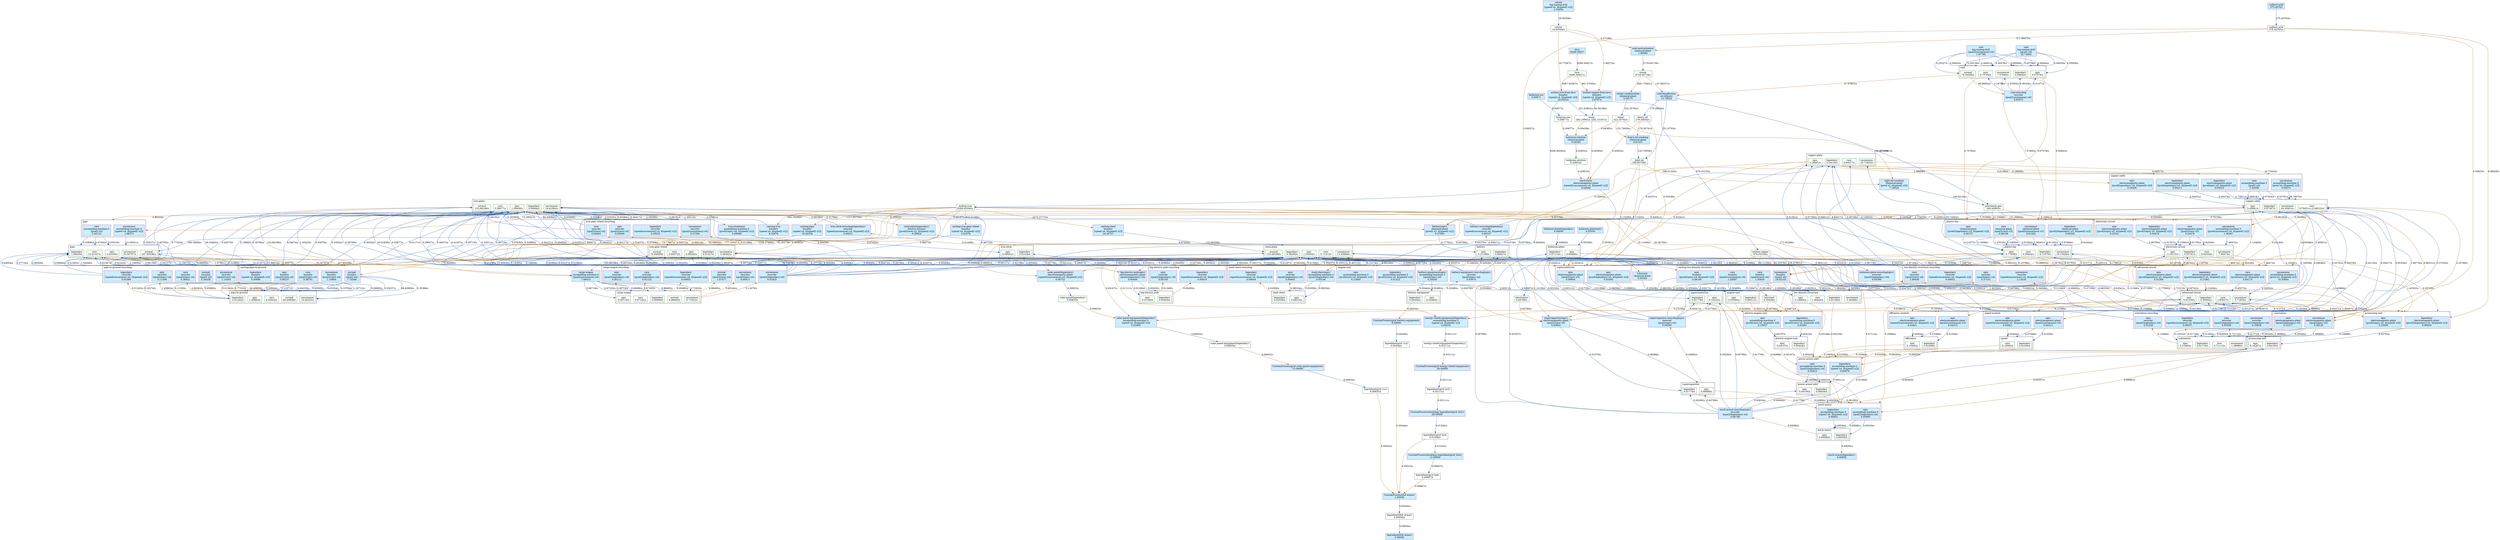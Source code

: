 digraph  {
  layout="dot"
  compound=true
  ranksep=1.0
  0 [shape="box"; style="filled"; color="#842e99"; fillcolor="#cceeff"; label="lava
9289.30927"]
  1 [shape="box"; color="#006400"; label="lava
9289.30927/s"]
  2 [shape="box"; style="filled"; color="#842e99"; fillcolor="#cceeff"; label="sulfuric-acid
375.40763"]
  3 [shape="box"; color="#006400"; label="sulfuric-acid
375.40763/s"]
  4 [shape="box"; style="filled"; color="#842e99"; fillcolor="#cceeff"; label="holmium-ore
0.00877"]
  5 [shape="box"; color="#006400"; label="holmium-ore
0.00877/s"]
  6 [shape="box"; style="filled"; color="#842e99"; fillcolor="#cceeff"; label="holmium-plate(epic)
0.55556"]
  7 [shape="box"; color="#006400"; label="holmium-plate(epic)
0.60488/s"]
  8 [shape="box"; style="filled"; color="#842e99"; fillcolor="#cceeff"; label="holmium-plate(legendary)
0.04600"]
  9 [shape="box"; color="#006400"; label="holmium-plate(legendary)
0.07114/s"]
  10 [shape="box"; style="filled"; color="#842e99"; fillcolor="#cceeff"; label="mech-armor(legendary)
0.00056"]
  11 [shape="box"; color="#006400"; label="mech-armor(legendary)
0.00056/s"]
  12 [shape="box"; style="filled"; color="#842e99"; fillcolor="#cceeff"; label="Ingredient(full armor)
0.00056"]
  13 [shape="box"; color="#006400"; label="Ingredient(full armor)
0.00056/s"]
  14 [shape="box"; style="filled"; color="#842e99"; fillcolor="#cceeff"; label="calcite
big-mining-drill
[speed x4, b[speed2 x2]]
2.33958"]
  15 [shape="box"; color="#006400"; label="calcite
18.95058/s"]
  16 [shape="box"; style="filled"; color="#842e99"; fillcolor="#cceeff"; label="coal
big-mining-drill
[qual2 x4]
32.74062"]
  17 [shape="box"; color="#006400"; label="coal
76.54456/s"]
  18 [shape="box"; color="#006400"; label="coal(uncommon)
7.57845/s"]
  19 [shape="box"; color="#006400"; label="coal(rare)
0.75784/s"]
  20 [shape="box"; color="#006400"; label="coal(epic)
0.07578/s"]
  21 [shape="box"; color="#006400"; label="coal(legendary)
0.00842/s"]
  22 [shape="box"; style="filled"; color="#842e99"; fillcolor="#cceeff"; label="coal
big-mining-drill
[qual2(uncommon) x4]
1.97790"]
  23 [shape="box"; style="filled"; color="#842e99"; fillcolor="#cceeff"; label="advanced-circuit(rare)
electromagnetic-plant
[prod(rare) x5, b[speed2 x2]]
0.84114"]
  24 [shape="box"; color="#006400"; label="advanced-circuit(rare)
1.85657/s"]
  25 [shape="box"; color="#006400"; label="electronic-circuit(rare)
0.92526/s"]
  26 [shape="box"; color="#006400"; label="plastic-bar(rare)
3.59424/s"]
  27 [shape="box"; color="#006400"; label="copper-cable(rare)
9.76651/s (3.48512/s)"]
  28 [shape="box"; style="filled"; color="#842e99"; fillcolor="#cceeff"; label="copper-cable(legendary)
electromagnetic-plant
[prod(epic) x5, b[speed2 x2]]
0.03023"]
  29 [shape="box"; color="#006400"; label="copper-cable(legendary)
0.97297/s"]
  30 [shape="box"; color="#006400"; label="copper-plate(legendary)
0.24120/s"]
  31 [shape="box"; style="filled"; color="#842e99"; fillcolor="#cceeff"; label="superconductor(epic)
electromagnetic-plant
[prod(legendary) x5, b[speed2 x2]]
0.03395"]
  32 [shape="box"; color="#006400"; label="superconductor(epic)
0.18152/s"]
  33 [shape="box"; color="#006400"; label="copper-plate(epic)
1.28491/s"]
  34 [shape="box"; color="#006400"; label="plastic-bar(epic)
0.77836/s"]
  35 [shape="box"; color="#006400"; label="light-oil
188.85759/s"]
  36 [shape="box"; style="filled"; color="#842e99"; fillcolor="#cceeff"; label="copper-cable(epic)
electromagnetic-plant
[prod(legendary) x5, b[speed2 x2]]
0.16456"]
  37 [shape="box"; color="#006400"; label="copper-cable(epic)
5.43841/s"]
  38 [shape="box"; style="filled"; color="#842e99"; fillcolor="#cceeff"; label="copper-cable(legendary)
electromagnetic-plant
[prod(legendary) x5, b[speed2 x2]]
0.00211"]
  39 [shape="box"; style="filled"; color="#842e99"; fillcolor="#cceeff"; label="advanced-circuit(epic)
electromagnetic-plant
[prod(legendary) x5, b[speed2 x2]]
0.51584"]
  40 [shape="box"; color="#006400"; label="advanced-circuit(epic)
0.91336/s"]
  41 [shape="box"; color="#006400"; label="electronic-circuit(epic)
3.10131/s"]
  42 [shape="box"; style="filled"; color="#842e99"; fillcolor="#cceeff"; label="electrolyte
electromagnetic-plant
[speed2(uncommon) x5, b[speed2 x2]]
0.02848"]
  43 [shape="box"; color="#006400"; label="electrolyte
0.65780/s"]
  44 [shape="box"; color="#006400"; label="stone
292.19991/s (292.15167/s)"]
  45 [shape="box"; color="#006400"; label="heavy-oil
179.26034/s"]
  46 [shape="box"; color="#006400"; label="holmium-solution
0.43853/s"]
  47 [shape="box"; style="filled"; color="#842e99"; fillcolor="#cceeff"; label="speed-module(epic)
electromagnetic-plant
[speed2(uncommon) x5, b[speed2 x2]]
0.04421"]
  48 [shape="box"; color="#006400"; label="speed(epic)
0.10492/s"]
  49 [shape="box"; style="filled"; color="#842e99"; fillcolor="#cceeff"; label="efficiency-module(epic)
electromagnetic-plant
[speed2(uncommon) x5, b[speed2 x2]]
0.04421"]
  50 [shape="box"; color="#006400"; label="efficiency(epic)
0.10492/s"]
  51 [shape="box"; style="filled"; color="#842e99"; fillcolor="#cceeff"; label="solar-panel(legendary)
electromagnetic-plant
[speed2(uncommon) x5, b[speed2 x2]]
0.00722"]
  52 [shape="box"; color="#006400"; label="solar-panel(legendary)
0.00833/s"]
  53 [shape="box"; color="#006400"; label="steel-plate(legendary)
0.38285/s"]
  54 [shape="box"; color="#006400"; label="electronic-circuit(legendary)
0.53741/s"]
  55 [shape="box"; style="filled"; color="#842e99"; fillcolor="#cceeff"; label="electronic-circuit(epic)
electromagnetic-plant
[prod2(epic) x5, b[speed2 x2]]
0.25331"]
  56 [shape="box"; color="#006400"; label="iron-plate(epic)
1.59436/s"]
  57 [shape="box"; style="filled"; color="#842e99"; fillcolor="#cceeff"; label="electronic-circuit(legendary)
electromagnetic-plant
[prod2(epic) x5, b[speed2 x2]]
0.04474"]
  58 [shape="box"; color="#006400"; label="iron-plate(legendary)
0.56846/s"]
  59 [shape="box"; style="filled"; color="#842e99"; fillcolor="#cceeff"; label="processing-unit(epic)
electromagnetic-plant
[prod2(epic) x5, b[speed2 x2]]
0.25590"]
  60 [shape="box"; color="#006400"; label="processing-unit(epic)
0.16287/s"]
  61 [shape="box"; style="filled"; color="#842e99"; fillcolor="#cceeff"; label="advanced-circuit(legendary)
electromagnetic-plant
[prod2(legendary) x5, b[speed2 x2]]
0.11861"]
  62 [shape="box"; color="#006400"; label="advanced-circuit(legendary)
0.20594/s"]
  63 [shape="box"; color="#006400"; label="plastic-bar(legendary)
0.11070/s"]
  64 [shape="box"; style="filled"; color="#842e99"; fillcolor="#cceeff"; label="processing-unit(legendary)
electromagnetic-plant
[prod2(legendary) x5, b[speed2 x2]]
0.06020"]
  65 [shape="box"; color="#006400"; label="processing-unit(legendary)
0.04193/s"]
  66 [shape="box"; style="filled"; color="#842e99"; fillcolor="#cceeff"; label="speed-module(epic)
electromagnetic-plant
[qual2(uncommon) x5]
0.54313"]
  67 [shape="box"; color="#006400"; label="speed(legendary)
0.01059/s"]
  68 [shape="box"; style="filled"; color="#842e99"; fillcolor="#cceeff"; label="efficiency-module(epic)
electromagnetic-plant
[qual2(uncommon) x5]
0.54313"]
  69 [shape="box"; color="#006400"; label="efficiency(legendary)
0.01059/s"]
  70 [shape="box"; style="filled"; color="#842e99"; fillcolor="#cceeff"; label="superconductor(epic)
electromagnetic-plant
[qual2(rare) x5]
0.08804"]
  71 [shape="box"; color="#006400"; label="superconductor(legendary)
0.01779/s"]
  72 [shape="box"; style="filled"; color="#842e99"; fillcolor="#cceeff"; label="supercapacitor(epic)
electromagnetic-plant
[qual2(rare) x5]
0.43853"]
  73 [shape="box"; color="#006400"; label="supercapacitor(epic)
0.09088/s"]
  74 [shape="box"; color="#006400"; label="supercapacitor(legendary)
0.01779/s"]
  75 [shape="box"; color="#006400"; label="battery(epic)
0.21198/s"]
  76 [shape="box"; style="filled"; color="#842e99"; fillcolor="#cceeff"; label="electronic-circuit(rare)
electromagnetic-plant
[qual2(rare) x5]
0.24478"]
  77 [shape="box"; color="#006400"; label="iron-plate(rare)
5.59677/s"]
  78 [shape="box"; style="filled"; color="#842e99"; fillcolor="#cceeff"; label="substation(uncommon)
electromagnetic-plant
[qual2(epic) x5]
0.38129"]
  79 [shape="box"; color="#006400"; label="substation(uncommon)
1.38980/s"]
  80 [shape="box"; color="#006400"; label="substation(rare)
0.71113/s"]
  81 [shape="box"; color="#006400"; label="substation(epic)
0.15466/s"]
  82 [shape="box"; color="#006400"; label="substation(legendary)
0.01718/s"]
  83 [shape="box"; color="#006400"; label="steel-plate(uncommon)
11.43869/s"]
  84 [shape="box"; color="#006400"; label="advanced-circuit(uncommon)
5.71935/s"]
  85 [shape="box"; color="#006400"; label="copper-cable(uncommon)
40.45451/s"]
  86 [shape="box"; style="filled"; color="#842e99"; fillcolor="#cceeff"; label="big-electric-pole(epic)
electromagnetic-plant
[qual2(legendary) x5]
0.00400"]
  87 [shape="box"; color="#006400"; label="big-electric-pole(epic)
0.01349/s"]
  88 [shape="box"; color="#006400"; label="big-electric-pole(legendary)
0.00450/s"]
  89 [shape="box"; color="#006400"; label="iron-stick(epic)
0.09591/s"]
  90 [shape="box"; color="#006400"; label="steel-plate(epic)
1.20303/s"]
  91 [shape="box"; style="filled"; color="#842e99"; fillcolor="#cceeff"; label="substation(rare)
electromagnetic-plant
[qual2(legendary) x5]
0.12377"]
  92 [shape="box"; color="#006400"; label="steel-plate(rare)
3.71313/s"]
  93 [shape="box"; style="filled"; color="#842e99"; fillcolor="#cceeff"; label="energy-shield-equipment(legendary)
assembling-machine-3
[speed x4, b[speed2 x2]]
0.09218"]
  94 [shape="box"; color="#006400"; label="energy-shield-equipment(legendary)
0.03111/s"]
  95 [shape="box"; style="filled"; color="#842e99"; fillcolor="#cceeff"; label="solar-panel-equipment(legendary)
assembling-machine-3
[speed x4, b[speed2 x2]]
0.02469"]
  96 [shape="box"; color="#006400"; label="solar-panel-equipment(legendary)
0.00833/s"]
  97 [shape="box"; style="filled"; color="#842e99"; fillcolor="#cceeff"; label="pipe(uncommon)
assembling-machine-3
[speed x4, b[speed2 x2]]
1.98373"]
  98 [shape="box"; color="#006400"; label="pipe(uncommon)
35.50707/s"]
  99 [shape="box"; color="#006400"; label="iron-plate(uncommon)
19.61082/s"]
  100 [shape="box"; style="filled"; color="#842e99"; fillcolor="#cceeff"; label="power-armor-mk2(legendary)
assembling-machine-3
[speed x4, b[speed2 x2]]
0.00078"]
  101 [shape="box"; color="#006400"; label="power-armor-mk2(legendary)
0.00036/s"]
  102 [shape="box"; color="#006400"; label="electric-engine-unit(legendary)
0.00424/s"]
  103 [shape="box"; color="#006400"; label="low-density-structure(legendary)
0.01340/s"]
  104 [shape="box"; style="filled"; color="#842e99"; fillcolor="#cceeff"; label="mech-armor(legendary)
assembling-machine-3
[speed x4, b[speed2 x2]]
0.00632"]
  105 [shape="box"; style="filled"; color="#842e99"; fillcolor="#cceeff"; label="copper-cable(uncommon)
assembling-machine-3
[prod x4, b[speed2 x2]]
3.93375"]
  106 [shape="box"; color="#006400"; label="copper-plate(uncommon)
16.71843/s"]
  107 [shape="box"; style="filled"; color="#842e99"; fillcolor="#cceeff"; label="advanced-circuit(uncommon)
assembling-machine-3
[prod x4, b[speed2 x2]]
10.53844"]
  108 [shape="box"; color="#006400"; label="electronic-circuit(uncommon)
7.46473/s"]
  109 [shape="box"; color="#006400"; label="plastic-bar(uncommon)
18.15426/s"]
  110 [shape="box"; style="filled"; color="#842e99"; fillcolor="#cceeff"; label="electronic-circuit(uncommon)
assembling-machine-3
[prod(uncommon) x4, b[speed2 x2]]
1.46367"]
  111 [shape="box"; style="filled"; color="#842e99"; fillcolor="#cceeff"; label="engine-unit(epic)
assembling-machine-3
[prod(rare) x4, b[speed2 x2]]
0.12844"]
  112 [shape="box"; color="#006400"; label="engine-unit(epic)
0.03384/s"]
  113 [shape="box"; color="#006400"; label="iron-gear-wheel(epic)
0.09244/s"]
  114 [shape="box"; color="#006400"; label="pipe(epic)
3.01036/s"]
  115 [shape="box"; style="filled"; color="#842e99"; fillcolor="#cceeff"; label="electric-engine-unit(epic)
assembling-machine-3
[prod(rare) x4, b[speed2 x2]]
0.15927"]
  116 [shape="box"; color="#006400"; label="electric-engine-unit(epic)
0.04197/s"]
  117 [shape="box"; color="#006400"; label="lubricant
0.55439/s"]
  118 [shape="box"; style="filled"; color="#842e99"; fillcolor="#cceeff"; label="engine-unit(legendary)
assembling-machine-3
[prod2(rare) x4, b[speed2 x2]]
0.01222"]
  119 [shape="box"; color="#006400"; label="engine-unit(legendary)
0.00311/s"]
  120 [shape="box"; color="#006400"; label="iron-gear-wheel(legendary)
0.01427/s"]
  121 [shape="box"; color="#006400"; label="pipe(legendary)
1.08039/s"]
  122 [shape="box"; style="filled"; color="#842e99"; fillcolor="#cceeff"; label="electric-engine-unit(legendary)
assembling-machine-3
[prod2(rare) x4, b[speed2 x2]]
0.01661"]
  123 [shape="box"; style="filled"; color="#842e99"; fillcolor="#cceeff"; label="iron-stick(epic)
assembling-machine-3
[prod2(epic) x4, b[speed2 x2]]
0.00688"]
  124 [shape="box"; style="filled"; color="#842e99"; fillcolor="#cceeff"; label="pipe(rare)
assembling-machine-3
[qual2 x4]
2.43122"]
  125 [shape="box"; color="#006400"; label="pipe(rare)
12.41327/s"]
  126 [shape="box"; style="filled"; color="#842e99"; fillcolor="#cceeff"; label="copper-cable(rare)
assembling-machine-3
[qual2 x4]
2.32008"]
  127 [shape="box"; color="#006400"; label="copper-plate(rare)
4.64017/s"]
  128 [shape="box"; style="filled"; color="#842e99"; fillcolor="#cceeff"; label="cargo-wagon
assembling-machine-3
[qual2(uncommon) x4]
7.68410"]
  129 [shape="box"; color="#006400"; label="cargo-wagon
6.88495/s"]
  130 [shape="box"; color="#006400"; label="cargo-wagon(uncommon)
0.71923/s"]
  131 [shape="box"; color="#006400"; label="cargo-wagon(rare)
0.07192/s"]
  132 [shape="box"; color="#006400"; label="cargo-wagon(epic)
0.00719/s"]
  133 [shape="box"; color="#006400"; label="cargo-wagon(legendary)
0.00080/s"]
  134 [shape="box"; color="#006400"; label="iron-gear-wheel
76.84099/s"]
  135 [shape="box"; color="#006400"; label="iron-plate
153.68198/s"]
  136 [shape="box"; color="#006400"; label="steel-plate
153.68198/s"]
  137 [shape="box"; style="filled"; color="#842e99"; fillcolor="#cceeff"; label="battery-equipment(epic)
assembling-machine-3
[qual2(epic) x4]
0.29240"]
  138 [shape="box"; color="#006400"; label="battery-equipment(epic)
0.02480/s"]
  139 [shape="box"; color="#006400"; label="battery-equipment(legendary)
0.00444/s"]
  140 [shape="box"; style="filled"; color="#842e99"; fillcolor="#cceeff"; label="steel-chest(epic)
assembling-machine-3
[qual2(legendary) x4]
0.05146"]
  141 [shape="box"; color="#006400"; label="steel-chest(epic)
0.08234/s"]
  142 [shape="box"; color="#006400"; label="steel-chest(legendary)
0.02058/s"]
  143 [shape="box"; style="filled"; color="#842e99"; fillcolor="#cceeff"; label="power-armor-mk2(epic)
assembling-machine-3
[qual2(legendary) x4]
0.02623"]
  144 [shape="box"; color="#006400"; label="power-armor-mk2(epic)
0.00100/s"]
  145 [shape="box"; color="#006400"; label="low-density-structure(epic)
0.18994/s"]
  146 [shape="box"; style="filled"; color="#842e99"; fillcolor="#cceeff"; label="mech-armor(epic)
assembling-machine-3
[qual2(legendary) x4]
0.05995"]
  147 [shape="box"; color="#006400"; label="mech-armor(epic)
0.00080/s"]
  148 [shape="box"; style="filled"; color="#842e99"; fillcolor="#cceeff"; label="molten-iron-from-lava
foundry
[speed x4, b[speed2 x2]]
24.85314"]
  149 [shape="box"; color="#006400"; label="molten-iron
6290.95040/s"]
  150 [shape="box"; style="filled"; color="#842e99"; fillcolor="#cceeff"; label="molten-copper-from-lava
foundry
[speed x4, b[speed2 x2]]
2.67074"]
  151 [shape="box"; color="#006400"; label="molten-copper
676.03155/s"]
  152 [shape="box"; style="filled"; color="#842e99"; fillcolor="#cceeff"; label="casting-iron
foundry
[speed x4, b[speed2 x2]]
8.32878"]
  153 [shape="box"; style="filled"; color="#842e99"; fillcolor="#cceeff"; label="casting-steel
foundry
[speed x4, b[speed2 x2]]
24.42737"]
  154 [shape="box"; style="filled"; color="#842e99"; fillcolor="#cceeff"; label="casting-iron-gear-wheel
foundry
[speed x4, b[speed2 x2]]
3.81678"]
  155 [shape="box"; style="filled"; color="#842e99"; fillcolor="#cceeff"; label="casting-pipe
foundry
[speed x4, b[speed2 x2]]
10.44358"]
  156 [shape="box"; color="#006400"; label="pipe
247.85538/s"]
  157 [shape="box"; style="filled"; color="#842e99"; fillcolor="#cceeff"; label="casting-pipe-to-ground(legendary)
foundry
[speed x4, b[speed2 x2]]
0.00996"]
  158 [shape="box"; color="#006400"; label="pipe-to-ground(legendary)
0.51243/s"]
  159 [shape="box"; style="filled"; color="#842e99"; fillcolor="#cceeff"; label="casting-low-density-structure(epic)
foundry
[prod2(epic) x4, b[speed2 x2]]
0.08106"]
  160 [shape="box"; style="filled"; color="#842e99"; fillcolor="#cceeff"; label="casting-pipe-to-ground
foundry
[qual2 x4]
7.74548"]
  161 [shape="box"; color="#006400"; label="pipe-to-ground
68.40809/s"]
  162 [shape="box"; color="#006400"; label="pipe-to-ground(uncommon)
14.64233/s"]
  163 [shape="box"; color="#006400"; label="pipe-to-ground(rare)
4.92043/s"]
  164 [shape="box"; color="#006400"; label="pipe-to-ground(epic)
1.45892/s"]
  165 [shape="box"; style="filled"; color="#842e99"; fillcolor="#cceeff"; label="casting-low-density-structure(uncommon)
foundry
[qual2 x4]
10.02143"]
  166 [shape="box"; color="#006400"; label="low-density-structure(uncommon)
3.34369/s"]
  167 [shape="box"; color="#006400"; label="low-density-structure(rare)
1.06426/s"]
  168 [shape="box"; style="filled"; color="#842e99"; fillcolor="#cceeff"; label="casting-low-density-structure(rare)
foundry
[qual2(uncommon) x4]
1.29587"]
  169 [shape="box"; style="filled"; color="#842e99"; fillcolor="#cceeff"; label="casting-pipe-to-ground(uncommon)
foundry
[qual2(rare) x4]
1.10960"]
  170 [shape="box"; style="filled"; color="#842e99"; fillcolor="#cceeff"; label="casting-pipe-to-ground(epic)
foundry
[qual2(rare) x4]
0.09237"]
  171 [shape="box"; style="filled"; color="#842e99"; fillcolor="#cceeff"; label="casting-low-density-structure(rare)
foundry
[qual2(rare) x4]
1.20630"]
  172 [shape="box"; style="filled"; color="#842e99"; fillcolor="#cceeff"; label="casting-pipe-to-ground(rare)
foundry
[qual2(epic) x4]
0.38791"]
  173 [shape="box"; style="filled"; color="#842e99"; fillcolor="#cceeff"; label="iron-stick-recycling(legendary)
recycler
[speed(uncommon) x4, b[speed2 x2]]
0.00031"]
  174 [shape="box"; color="#006400"; label="iron-stick(legendary)
0.01439/s"]
  175 [shape="box"; style="filled"; color="#842e99"; fillcolor="#cceeff"; label="iron-gear-wheel-recycling(legendary)
recycler
[speed(uncommon) x4, b[speed2 x2]]
0.00025"]
  176 [shape="box"; style="filled"; color="#842e99"; fillcolor="#cceeff"; label="pipe-to-ground-recycling(legendary)
recycler
[speed(uncommon) x4, b[speed2 x2]]
0.01089"]
  177 [shape="box"; style="filled"; color="#842e99"; fillcolor="#cceeff"; label="big-electric-pole-recycling(legendary)
recycler
[speed(uncommon) x4, b[speed2 x2]]
0.00010"]
  178 [shape="box"; style="filled"; color="#842e99"; fillcolor="#cceeff"; label="steel-chest-recycling(legendary)
recycler
[speed(uncommon) x4, b[speed2 x2]]
0.00044"]
  179 [shape="box"; style="filled"; color="#842e99"; fillcolor="#cceeff"; label="cargo-wagon-recycling(legendary)
recycler
[speed(uncommon) x4, b[speed2 x2]]
0.00003"]
  180 [shape="box"; style="filled"; color="#842e99"; fillcolor="#cceeff"; label="substation-recycling(legendary)
recycler
[speed(uncommon) x4, b[speed2 x2]]
0.00037"]
  181 [shape="box"; style="filled"; color="#842e99"; fillcolor="#cceeff"; label="battery-recycling(legendary)
recycler
[speed(uncommon) x4, b[speed2 x2]]
0.00107"]
  182 [shape="box"; color="#006400"; label="battery(legendary)
0.00627/s"]
  183 [shape="box"; style="filled"; color="#842e99"; fillcolor="#cceeff"; label="low-density-structure-recycling(uncommon)
recycler
[speed(uncommon) x4, b[speed2 x2]]
2.13245"]
  184 [shape="box"; style="filled"; color="#842e99"; fillcolor="#cceeff"; label="low-density-structure-recycling(legendary)
recycler
[speed(uncommon) x4, b[speed2 x2]]
0.00652"]
  185 [shape="box"; style="filled"; color="#842e99"; fillcolor="#cceeff"; label="pipe-to-ground-recycling
recycler
[qual2 x4]
5.34438"]
  186 [shape="box"; style="filled"; color="#842e99"; fillcolor="#cceeff"; label="iron-gear-wheel-recycling(uncommon)
recycler
[qual2(uncommon) x4]
0.27294"]
  187 [shape="box"; color="#006400"; label="iron-gear-wheel(uncommon)
3.49362/s"]
  188 [shape="box"; style="filled"; color="#842e99"; fillcolor="#cceeff"; label="coal-recycling
recycler
[qual2(uncommon) x4]
4.92973"]
  189 [shape="box"; style="filled"; color="#842e99"; fillcolor="#cceeff"; label="iron-gear-wheel-recycling(rare)
recycler
[qual2(rare) x4]
0.04693"]
  190 [shape="box"; color="#006400"; label="iron-gear-wheel(rare)
0.60072/s"]
  191 [shape="box"; style="filled"; color="#842e99"; fillcolor="#cceeff"; label="iron-gear-wheel-recycling(epic)
recycler
[qual2(rare) x4]
0.00509"]
  192 [shape="box"; style="filled"; color="#842e99"; fillcolor="#cceeff"; label="pipe-to-ground-recycling(uncommon)
recycler
[qual2(rare) x4]
1.14393"]
  193 [shape="box"; style="filled"; color="#842e99"; fillcolor="#cceeff"; label="cargo-wagon-recycling
recycler
[qual2(rare) x4]
1.07577"]
  194 [shape="box"; style="filled"; color="#842e99"; fillcolor="#cceeff"; label="low-density-structure-recycling(rare)
recycler
[qual2(rare) x4]
2.49436"]
  195 [shape="box"; style="filled"; color="#842e99"; fillcolor="#cceeff"; label="battery-equipment-recycling(epic)
recycler
[qual2(epic) x4]
0.03874"]
  196 [shape="box"; style="filled"; color="#842e99"; fillcolor="#cceeff"; label="pipe-to-ground-recycling(rare)
recycler
[qual2(epic) x4]
0.38441"]
  197 [shape="box"; style="filled"; color="#842e99"; fillcolor="#cceeff"; label="pipe-to-ground-recycling(epic)
recycler
[qual2(epic) x4]
0.11398"]
  198 [shape="box"; style="filled"; color="#842e99"; fillcolor="#cceeff"; label="cargo-wagon-recycling(uncommon)
recycler
[qual2(epic) x4]
0.09413"]
  199 [shape="box"; style="filled"; color="#842e99"; fillcolor="#cceeff"; label="low-density-structure-recycling(epic)
recycler
[qual2(epic) x4]
0.37141"]
  200 [shape="box"; style="filled"; color="#842e99"; fillcolor="#cceeff"; label="supercapacitor-recycling(epic)
recycler
[qual2(epic) x4]
0.06393"]
  201 [shape="box"; style="filled"; color="#842e99"; fillcolor="#cceeff"; label="big-electric-pole-recycling(epic)
recycler
[qual2(legendary) x4]
0.00105"]
  202 [shape="box"; style="filled"; color="#842e99"; fillcolor="#cceeff"; label="steel-chest-recycling(epic)
recycler
[qual2(legendary) x4]
0.00643"]
  203 [shape="box"; style="filled"; color="#842e99"; fillcolor="#cceeff"; label="cargo-wagon-recycling(uncommon)
recycler
[qual2(legendary) x4]
0.01825"]
  204 [shape="box"; style="filled"; color="#842e99"; fillcolor="#cceeff"; label="cargo-wagon-recycling(rare)
recycler
[qual2(legendary) x4]
0.01124"]
  205 [shape="box"; style="filled"; color="#842e99"; fillcolor="#cceeff"; label="cargo-wagon-recycling(epic)
recycler
[qual2(legendary) x4]
0.00112"]
  206 [shape="box"; style="filled"; color="#842e99"; fillcolor="#cceeff"; label="substation-recycling(uncommon)
recycler
[qual2(legendary) x4]
0.10858"]
  207 [shape="box"; style="filled"; color="#842e99"; fillcolor="#cceeff"; label="substation-recycling(rare)
recycler
[qual2(legendary) x4]
0.05556"]
  208 [shape="box"; style="filled"; color="#842e99"; fillcolor="#cceeff"; label="substation-recycling(epic)
recycler
[qual2(legendary) x4]
0.01208"]
  209 [shape="box"; style="filled"; color="#842e99"; fillcolor="#cceeff"; label="mech-armor-recycling(epic)
recycler
[qual2(legendary) x4]
0.00749"]
  210 [shape="box"; style="filled"; color="#842e99"; fillcolor="#cceeff"; label="holmium-plate-recycling(epic)
recycler
[qual2(legendary) x4]
0.04388"]
  211 [shape="box"; style="filled"; color="#842e99"; fillcolor="#cceeff"; label="lubricant
chemical-plant
0.05544"]
  212 [shape="box"; style="filled"; color="#842e99"; fillcolor="#cceeff"; label="holmium-solution
chemical-plant
0.04385"]
  213 [shape="box"; color="#006400"; label="water
322.35792/s"]
  214 [shape="box"; style="filled"; color="#842e99"; fillcolor="#cceeff"; label="acid-neutralisation
chemical-plant
1.85982"]
  215 [shape="box"; color="#006400"; label="steam
3719.64718/s"]
  216 [shape="box"; style="filled"; color="#842e99"; fillcolor="#cceeff"; label="steam-condensation
chemical-plant
3.58175"]
  217 [shape="box"; style="filled"; color="#842e99"; fillcolor="#cceeff"; label="heavy-oil-cracking
chemical-plant
8.91337"]
  218 [shape="box"; style="filled"; color="#842e99"; fillcolor="#cceeff"; label="light-oil-cracking
chemical-plant
[prod x3, b[speed2 x2]]
7.18528"]
  219 [shape="box"; color="#006400"; label="petroleum-gas
168.40993/s"]
  220 [shape="box"; style="filled"; color="#842e99"; fillcolor="#cceeff"; label="battery(epic)
chemical-plant
[prod2 x3, b[speed2 x2]]
0.37505"]
  221 [shape="box"; style="filled"; color="#842e99"; fillcolor="#cceeff"; label="plastic-bar(epic)
chemical-plant
[prod2(legendary) x3, b[speed2 x2]]
0.04737"]
  222 [shape="box"; style="filled"; color="#842e99"; fillcolor="#cceeff"; label="plastic-bar(legendary)
chemical-plant
[prod2(legendary) x3, b[speed2 x2]]
0.00526"]
  223 [shape="box"; style="filled"; color="#842e99"; fillcolor="#cceeff"; label="plastic-bar(uncommon)
chemical-plant
[qual2(uncommon) x3]
8.91582"]
  224 [shape="box"; style="filled"; color="#842e99"; fillcolor="#cceeff"; label="plastic-bar(rare)
chemical-plant
[qual2(rare) x3]
0.89158"]
  225 [shape="box"; style="filled"; color="#842e99"; fillcolor="#cceeff"; label="coal-liquefaction
oil-refinery
13.78926"]
  226 [shape="box"; style="filled"; color="#842e99"; fillcolor="#cceeff"; label="steel-plate(legendary)
electric-furnace
[prod2(rare) x2, b[speed2 x2]]
0.29924"]
  227 [shape="box"; style="filled"; color="#842e99"; fillcolor="#cceeff"; label="CustomProcess(doubling Ingredient(grid 2x2))
28.00000"]
  228 [shape="box"; color="#006400"; label="Ingredient(grid 2x2)
0.03111/s"]
  229 [shape="box"; color="#006400"; label="Ingredient(grid 2x4)
0.01556/s"]
  230 [shape="box"; style="filled"; color="#842e99"; fillcolor="#cceeff"; label="CustomProcess(doubling Ingredient(grid 2x4))
12.00000"]
  231 [shape="box"; color="#006400"; label="Ingredient(grid 4x4)
0.00667/s"]
  232 [shape="box"; style="filled"; color="#842e99"; fillcolor="#cceeff"; label="CustomProcess(full armor)
1.00000"]
  233 [shape="box"; color="#006400"; label="Ingredient(grid 1x2)
0.00444/s"]
  234 [shape="box"; color="#006400"; label="Ingredient(grid 1x1)
0.00833/s"]
  235 [shape="box"; style="filled"; color="#842e99"; fillcolor="#cceeff"; label="CustomProcess(grid solar-panel-equipment)
15.00000"]
  236 [shape="box"; style="filled"; color="#842e99"; fillcolor="#cceeff"; label="CustomProcess(grid battery-equipment)
8.00000"]
  237 [shape="box"; style="filled"; color="#842e99"; fillcolor="#cceeff"; label="CustomProcess(grid energy-shield-equipment)
56.00000"]
  0 -> 1 [color="#0f4699"; label="9289.30927/s"]
  1 -> 148 [color="#99620f"; label="8387.93387/s"]
  1 -> 150 [color="#99620f"; label="901.37540/s"]
  2 -> 3 [color="#0f4699"; label="375.40763/s"]
  3 -> 59 [color="#99620f"; label="0.35825/s"; lhead="cluster_recipe_processing_unit"]
  3 -> 64 [color="#99620f"; label="0.08429/s"; lhead="cluster_recipe_processing_unit"]
  3 -> 214 [color="#99620f"; label="371.96472/s"]
  3 -> 220 [color="#99620f"; label="3.00037/s"]
  4 -> 5 [color="#0f4699"; label="0.00877/s"]
  5 -> 212 [color="#99620f"; label="0.00877/s"]
  6 -> 7 [color="#0f4699"; label="0.55556/s"; lhead="cluster_item_holmium_plate"]
  7 -> 31 [color="#99620f"; label="0.02241/s"; ltail="cluster_item_holmium_plate"; lhead="cluster_recipe_superconductor"]
  7 -> 70 [color="#99620f"; label="0.02641/s"; ltail="cluster_item_holmium_plate"; lhead="cluster_recipe_superconductor"]
  7 -> 72 [color="#99620f"; label="0.13156/s"; ltail="cluster_item_holmium_plate"]
  7 -> 146 [color="#99620f"; label="0.19984/s"; ltail="cluster_item_holmium_plate"; lhead="cluster_recipe_mech_armor"]
  210 -> 7 [color="#99620f"; label="0.22466/s"; dir=back; lhead="cluster_item_holmium_plate"]
  8 -> 9 [color="#0f4699"; label="0.04600/s"; lhead="cluster_item_holmium_plate"]
  9 -> 104 [color="#99620f"; label="0.07114/s"; ltail="cluster_item_holmium_plate"; lhead="cluster_recipe_mech_armor"]
  11 -> 10 [color="#99620f"; label="0.00056/s"; ltail="cluster_item_mech_armor"]
  13 -> 12 [color="#99620f"; label="0.00056/s"]
  14 -> 15 [color="#0f4699"; label="18.95058/s"]
  15 -> 148 [color="#99620f"; label="16.77587/s"]
  15 -> 150 [color="#99620f"; label="1.80275/s"]
  15 -> 214 [color="#99620f"; label="0.37196/s"]
  16 -> 17 [color="#0f4699"; label="72.29129/s"; lhead="cluster_item_coal"]
  16 -> 18 [color="#0f4699"; label="5.65758/s"; lhead="cluster_item_coal"]
  16 -> 19 [color="#0f4699"; label="0.56576/s"; lhead="cluster_item_coal"]
  16 -> 20 [color="#0f4699"; label="0.05658/s"; lhead="cluster_item_coal"]
  16 -> 21 [color="#0f4699"; label="0.00629/s"; lhead="cluster_item_coal"]
  188 -> 17 [color="#99620f"; label="48.96604/s"; dir=back; lhead="cluster_item_coal"]
  17 -> 225 [color="#99620f"; label="27.57851/s"; ltail="cluster_item_coal"]
  18 -> 223 [color="#99620f"; label="7.57845/s"; ltail="cluster_item_coal"; lhead="cluster_recipe_plastic_bar"]
  19 -> 224 [color="#99620f"; label="0.75784/s"; ltail="cluster_item_coal"; lhead="cluster_recipe_plastic_bar"]
  20 -> 221 [color="#99620f"; label="0.07578/s"; ltail="cluster_item_coal"; lhead="cluster_recipe_plastic_bar"]
  21 -> 222 [color="#99620f"; label="0.00842/s"; ltail="cluster_item_coal"; lhead="cluster_recipe_plastic_bar"]
  22 -> 17 [color="#0f4699"; label="4.25327/s"; lhead="cluster_item_coal"]
  22 -> 18 [color="#0f4699"; label="0.44431/s"; lhead="cluster_item_coal"]
  22 -> 19 [color="#0f4699"; label="0.04443/s"; lhead="cluster_item_coal"]
  22 -> 20 [color="#0f4699"; label="0.00444/s"; lhead="cluster_item_coal"]
  22 -> 21 [color="#0f4699"; label="0.00049/s"; lhead="cluster_item_coal"]
  23 -> 24 [color="#0f4699"; label="0.83273/s"; lhead="cluster_item_advanced_circuit"; ltail="cluster_recipe_advanced_circuit"]
  24 -> 91 [color="#99620f"; label="1.85657/s"; ltail="cluster_item_advanced_circuit"; lhead="cluster_recipe_substation"]
  25 -> 23 [color="#99620f"; label="0.92526/s"; ltail="cluster_item_electronic_circuit"; lhead="cluster_recipe_advanced_circuit"]
  26 -> 23 [color="#99620f"; label="0.92526/s"; ltail="cluster_item_plastic_bar"; lhead="cluster_recipe_advanced_circuit"]
  26 -> 168 [color="#99620f"; label="1.38227/s"; ltail="cluster_item_plastic_bar"; lhead="cluster_recipe_casting_low_density_structure"]
  26 -> 171 [color="#99620f"; label="1.28672/s"; ltail="cluster_item_plastic_bar"; lhead="cluster_recipe_casting_low_density_structure"]
  27 -> 23 [color="#99620f"; label="1.85051/s"; ltail="cluster_item_copper_cable"; lhead="cluster_recipe_advanced_circuit"]
  27 -> 76 [color="#99620f"; label="2.20299/s"; ltail="cluster_item_copper_cable"; lhead="cluster_recipe_electronic_circuit"]
  27 -> 91 [color="#99620f"; label="2.22788/s"; ltail="cluster_item_copper_cable"; lhead="cluster_recipe_substation"]
  28 -> 29 [color="#0f4699"; label="0.73811/s"; lhead="cluster_item_copper_cable"; ltail="cluster_recipe_copper_cable"]
  29 -> 57 [color="#99620f"; label="0.75156/s"; ltail="cluster_item_copper_cable"; lhead="cluster_recipe_electronic_circuit"]
  29 -> 61 [color="#99620f"; label="0.22140/s"; ltail="cluster_item_copper_cable"; lhead="cluster_recipe_advanced_circuit"]
  30 -> 28 [color="#99620f"; label="0.19949/s"; ltail="cluster_item_copper_plate"; lhead="cluster_recipe_copper_cable"]
  30 -> 38 [color="#99620f"; label="0.01394/s"; ltail="cluster_item_copper_plate"; lhead="cluster_recipe_copper_cable"]
  30 -> 51 [color="#99620f"; label="0.02778/s"; ltail="cluster_item_copper_plate"]
  31 -> 32 [color="#0f4699"; label="0.08962/s"; lhead="cluster_item_superconductor"; ltail="cluster_recipe_superconductor"]
  32 -> 72 [color="#99620f"; label="0.13156/s"; ltail="cluster_item_superconductor"]
  32 -> 146 [color="#99620f"; label="0.04996/s"; ltail="cluster_item_superconductor"; lhead="cluster_recipe_mech_armor"]
  33 -> 31 [color="#99620f"; label="0.02241/s"; ltail="cluster_item_copper_plate"; lhead="cluster_recipe_superconductor"]
  33 -> 36 [color="#99620f"; label="1.08608/s"; ltail="cluster_item_copper_plate"; lhead="cluster_recipe_copper_cable"]
  33 -> 70 [color="#99620f"; label="0.02641/s"; ltail="cluster_item_copper_plate"; lhead="cluster_recipe_superconductor"]
  33 -> 220 [color="#99620f"; label="0.15002/s"; ltail="cluster_item_copper_plate"]
  34 -> 31 [color="#99620f"; label="0.02241/s"; ltail="cluster_item_plastic_bar"; lhead="cluster_recipe_superconductor"]
  34 -> 39 [color="#99620f"; label="0.56742/s"; ltail="cluster_item_plastic_bar"; lhead="cluster_recipe_advanced_circuit"]
  34 -> 70 [color="#99620f"; label="0.02641/s"; ltail="cluster_item_plastic_bar"; lhead="cluster_recipe_superconductor"]
  34 -> 159 [color="#99620f"; label="0.16212/s"; ltail="cluster_item_plastic_bar"; lhead="cluster_recipe_casting_low_density_structure"]
  35 -> 31 [color="#99620f"; label="0.11203/s"; lhead="cluster_recipe_superconductor"]
  35 -> 70 [color="#99620f"; label="0.13206/s"; lhead="cluster_recipe_superconductor"]
  35 -> 218 [color="#99620f"; label="188.61350/s"]
  36 -> 37 [color="#0f4699"; label="4.34431/s"; lhead="cluster_item_copper_cable"; ltail="cluster_recipe_copper_cable"]
  37 -> 39 [color="#99620f"; label="1.13485/s"; ltail="cluster_item_copper_cable"; lhead="cluster_recipe_advanced_circuit"]
  37 -> 55 [color="#99620f"; label="4.25560/s"; ltail="cluster_item_copper_cable"; lhead="cluster_recipe_electronic_circuit"]
  37 -> 86 [color="#99620f"; label="0.04796/s"; ltail="cluster_item_copper_cable"]
  38 -> 29 [color="#0f4699"; label="0.05574/s"; lhead="cluster_item_copper_cable"; ltail="cluster_recipe_copper_cable"]
  39 -> 40 [color="#0f4699"; label="0.56742/s"; lhead="cluster_item_advanced_circuit"; ltail="cluster_recipe_advanced_circuit"]
  40 -> 47 [color="#99620f"; label="0.11346/s"; ltail="cluster_item_advanced_circuit"; lhead="cluster_recipe_speed_module"]
  40 -> 49 [color="#99620f"; label="0.11346/s"; ltail="cluster_item_advanced_circuit"; lhead="cluster_recipe_efficiency_module"]
  40 -> 59 [color="#99620f"; label="0.14330/s"; ltail="cluster_item_advanced_circuit"; lhead="cluster_recipe_processing_unit"]
  40 -> 66 [color="#99620f"; label="0.27156/s"; ltail="cluster_item_advanced_circuit"; lhead="cluster_recipe_speed_module"]
  40 -> 68 [color="#99620f"; label="0.27156/s"; ltail="cluster_item_advanced_circuit"; lhead="cluster_recipe_efficiency_module"]
  41 -> 39 [color="#99620f"; label="0.56742/s"; ltail="cluster_item_electronic_circuit"; lhead="cluster_recipe_advanced_circuit"]
  41 -> 47 [color="#99620f"; label="0.11346/s"; ltail="cluster_item_electronic_circuit"; lhead="cluster_recipe_speed_module"]
  41 -> 49 [color="#99620f"; label="0.11346/s"; ltail="cluster_item_electronic_circuit"; lhead="cluster_recipe_efficiency_module"]
  41 -> 59 [color="#99620f"; label="1.43302/s"; ltail="cluster_item_electronic_circuit"; lhead="cluster_recipe_processing_unit"]
  41 -> 66 [color="#99620f"; label="0.27156/s"; ltail="cluster_item_electronic_circuit"; lhead="cluster_recipe_speed_module"]
  41 -> 68 [color="#99620f"; label="0.27156/s"; ltail="cluster_item_electronic_circuit"; lhead="cluster_recipe_efficiency_module"]
  41 -> 72 [color="#99620f"; label="0.26312/s"; ltail="cluster_item_electronic_circuit"]
  41 -> 115 [color="#99620f"; label="0.06769/s"; ltail="cluster_item_electronic_circuit"; lhead="cluster_recipe_electric_engine_unit"]
  42 -> 43 [color="#0f4699"; label="0.65780/s"]
  43 -> 72 [color="#99620f"; label="0.65780/s"]
  44 -> 42 [color="#99620f"; label="0.04385/s"]
  44 -> 212 [color="#99620f"; label="0.00439/s"]
  45 -> 42 [color="#99620f"; label="0.43853/s"]
  45 -> 211 [color="#99620f"; label="0.55439/s"]
  45 -> 217 [color="#99620f"; label="178.26741/s"]
  46 -> 42 [color="#99620f"; label="0.43853/s"]
  47 -> 48 [color="#0f4699"; label="0.03404/s"; lhead="cluster_item_speed_module"; ltail="cluster_recipe_speed_module"]
  48 -> 143 [color="#99620f"; label="0.10492/s"; ltail="cluster_item_speed_module"; lhead="cluster_recipe_power_armor_mk2"]
  49 -> 50 [color="#0f4699"; label="0.03404/s"; lhead="cluster_item_efficiency_module"; ltail="cluster_recipe_efficiency_module"]
  50 -> 143 [color="#99620f"; label="0.10492/s"; ltail="cluster_item_efficiency_module"; lhead="cluster_recipe_power_armor_mk2"]
  51 -> 52 [color="#0f4699"; label="0.00833/s"]
  52 -> 95 [color="#99620f"; label="0.00833/s"]
  53 -> 51 [color="#99620f"; label="0.02778/s"; ltail="cluster_item_steel_plate"]
  53 -> 93 [color="#99620f"; label="0.31111/s"; ltail="cluster_item_steel_plate"]
  53 -> 95 [color="#99620f"; label="0.04167/s"; ltail="cluster_item_steel_plate"]
  53 -> 118 [color="#99620f"; label="0.00229/s"; ltail="cluster_item_steel_plate"; lhead="cluster_recipe_engine_unit"]
  54 -> 51 [color="#99620f"; label="0.08333/s"; ltail="cluster_item_electronic_circuit"]
  54 -> 61 [color="#99620f"; label="0.11070/s"; ltail="cluster_item_electronic_circuit"; lhead="cluster_recipe_advanced_circuit"]
  54 -> 64 [color="#99620f"; label="0.33715/s"; ltail="cluster_item_electronic_circuit"; lhead="cluster_recipe_processing_unit"]
  54 -> 122 [color="#99620f"; label="0.00623/s"; ltail="cluster_item_electronic_circuit"; lhead="cluster_recipe_electric_engine_unit"]
  55 -> 41 [color="#0f4699"; label="2.90799/s"; lhead="cluster_item_electronic_circuit"; ltail="cluster_recipe_electronic_circuit"]
  56 -> 55 [color="#99620f"; label="1.41853/s"; ltail="cluster_item_iron_plate"; lhead="cluster_recipe_electronic_circuit"]
  56 -> 123 [color="#99620f"; label="0.02581/s"; ltail="cluster_item_iron_plate"]
  56 -> 220 [color="#99620f"; label="0.15002/s"; ltail="cluster_item_iron_plate"]
  57 -> 54 [color="#0f4699"; label="0.51357/s"; lhead="cluster_item_electronic_circuit"; ltail="cluster_recipe_electronic_circuit"]
  58 -> 57 [color="#99620f"; label="0.25052/s"; ltail="cluster_item_iron_plate"; lhead="cluster_recipe_electronic_circuit"]
  58 -> 226 [color="#99620f"; label="0.31794/s"; ltail="cluster_item_iron_plate"]
  59 -> 60 [color="#0f4699"; label="0.14688/s"; lhead="cluster_item_processing_unit"; ltail="cluster_recipe_processing_unit"]
  60 -> 143 [color="#99620f"; label="0.06295/s"; ltail="cluster_item_processing_unit"; lhead="cluster_recipe_power_armor_mk2"]
  60 -> 146 [color="#99620f"; label="0.09992/s"; ltail="cluster_item_processing_unit"; lhead="cluster_recipe_mech_armor"]
  61 -> 62 [color="#0f4699"; label="0.12454/s"; lhead="cluster_item_advanced_circuit"; ltail="cluster_recipe_advanced_circuit"]
  62 -> 64 [color="#99620f"; label="0.03371/s"; ltail="cluster_item_advanced_circuit"; lhead="cluster_recipe_processing_unit"]
  62 -> 93 [color="#99620f"; label="0.15556/s"; ltail="cluster_item_advanced_circuit"]
  62 -> 95 [color="#99620f"; label="0.01667/s"; ltail="cluster_item_advanced_circuit"]
  63 -> 61 [color="#99620f"; label="0.11070/s"; ltail="cluster_item_plastic_bar"; lhead="cluster_recipe_advanced_circuit"]
  64 -> 65 [color="#0f4699"; label="0.03793/s"; lhead="cluster_item_processing_unit"; ltail="cluster_recipe_processing_unit"]
  65 -> 100 [color="#99620f"; label="0.00635/s"; ltail="cluster_item_processing_unit"; lhead="cluster_recipe_power_armor_mk2"]
  65 -> 104 [color="#99620f"; label="0.03557/s"; ltail="cluster_item_processing_unit"; lhead="cluster_recipe_mech_armor"]
  66 -> 48 [color="#0f4699"; label="0.07088/s"; lhead="cluster_item_speed_module"; ltail="cluster_recipe_speed_module"]
  66 -> 67 [color="#0f4699"; label="0.01059/s"; lhead="cluster_item_speed_module"; ltail="cluster_recipe_speed_module"]
  67 -> 100 [color="#99620f"; label="0.01059/s"; ltail="cluster_item_speed_module"; lhead="cluster_recipe_power_armor_mk2"]
  68 -> 50 [color="#0f4699"; label="0.07088/s"; lhead="cluster_item_efficiency_module"; ltail="cluster_recipe_efficiency_module"]
  68 -> 69 [color="#0f4699"; label="0.01059/s"; lhead="cluster_item_efficiency_module"; ltail="cluster_recipe_efficiency_module"]
  69 -> 100 [color="#99620f"; label="0.01059/s"; ltail="cluster_item_efficiency_module"; lhead="cluster_recipe_power_armor_mk2"]
  70 -> 32 [color="#0f4699"; label="0.06656/s"; lhead="cluster_item_superconductor"; ltail="cluster_recipe_superconductor"]
  70 -> 71 [color="#0f4699"; label="0.01268/s"; lhead="cluster_item_superconductor"; ltail="cluster_recipe_superconductor"]
  71 -> 104 [color="#99620f"; label="0.01779/s"; ltail="cluster_item_superconductor"; lhead="cluster_recipe_mech_armor"]
  72 -> 73 [color="#0f4699"; label="0.08288/s"; lhead="cluster_item_supercapacitor"]
  72 -> 74 [color="#0f4699"; label="0.01579/s"; lhead="cluster_item_supercapacitor"]
  73 -> 146 [color="#99620f"; label="0.04996/s"; ltail="cluster_item_supercapacitor"; lhead="cluster_recipe_mech_armor"]
  200 -> 73 [color="#99620f"; label="0.04092/s"; dir=back; lhead="cluster_item_supercapacitor"]
  74 -> 104 [color="#99620f"; label="0.01779/s"; ltail="cluster_item_supercapacitor"; lhead="cluster_recipe_mech_armor"]
  75 -> 72 [color="#99620f"; label="0.06578/s"; ltail="cluster_item_battery"]
  75 -> 137 [color="#99620f"; label="0.14620/s"; ltail="cluster_item_battery"]
  76 -> 25 [color="#0f4699"; label="0.92526/s"; lhead="cluster_item_electronic_circuit"; ltail="cluster_recipe_electronic_circuit"]
  76 -> 41 [color="#0f4699"; label="0.15862/s"; lhead="cluster_item_electronic_circuit"; ltail="cluster_recipe_electronic_circuit"]
  76 -> 54 [color="#0f4699"; label="0.01762/s"; lhead="cluster_item_electronic_circuit"; ltail="cluster_recipe_electronic_circuit"]
  77 -> 76 [color="#99620f"; label="0.73433/s"; ltail="cluster_item_iron_plate"; lhead="cluster_recipe_electronic_circuit"]
  77 -> 124 [color="#99620f"; label="4.86244/s"; ltail="cluster_item_iron_plate"; lhead="cluster_recipe_pipe"]
  78 -> 79 [color="#0f4699"; label="1.38980/s"; lhead="cluster_item_substation"; ltail="cluster_recipe_substation"]
  78 -> 80 [color="#0f4699"; label="0.29340/s"; lhead="cluster_item_substation"; ltail="cluster_recipe_substation"]
  78 -> 81 [color="#0f4699"; label="0.02934/s"; lhead="cluster_item_substation"; ltail="cluster_recipe_substation"]
  78 -> 82 [color="#0f4699"; label="0.00326/s"; lhead="cluster_item_substation"; ltail="cluster_recipe_substation"]
  206 -> 79 [color="#99620f"; label="1.38980/s"; ltail="cluster_recipe_substation_recycling"; lhead="cluster_item_substation"; dir=back]
  207 -> 80 [color="#99620f"; label="0.71113/s"; ltail="cluster_recipe_substation_recycling"; lhead="cluster_item_substation"; dir=back]
  208 -> 81 [color="#99620f"; label="0.15466/s"; ltail="cluster_recipe_substation_recycling"; lhead="cluster_item_substation"; dir=back]
  180 -> 82 [color="#99620f"; label="0.01718/s"; ltail="cluster_recipe_substation_recycling"; lhead="cluster_item_substation"; dir=back]
  83 -> 78 [color="#99620f"; label="11.43869/s"; ltail="cluster_item_steel_plate"; lhead="cluster_recipe_substation"]
  84 -> 78 [color="#99620f"; label="5.71935/s"; ltail="cluster_item_advanced_circuit"; lhead="cluster_recipe_substation"]
  85 -> 78 [color="#99620f"; label="6.86321/s"; ltail="cluster_item_copper_cable"; lhead="cluster_recipe_substation"]
  85 -> 107 [color="#99620f"; label="14.92946/s"; ltail="cluster_item_copper_cable"; lhead="cluster_recipe_advanced_circuit"]
  85 -> 110 [color="#99620f"; label="18.66183/s"; ltail="cluster_item_copper_cable"; lhead="cluster_recipe_electronic_circuit"]
  86 -> 87 [color="#0f4699"; label="0.01349/s"; lhead="cluster_item_big_electric_pole"]
  86 -> 88 [color="#0f4699"; label="0.00450/s"; lhead="cluster_item_big_electric_pole"]
  201 -> 87 [color="#99620f"; label="0.01349/s"; ltail="cluster_recipe_big_electric_pole_recycling"; lhead="cluster_item_big_electric_pole"; dir=back]
  177 -> 88 [color="#99620f"; label="0.00450/s"; ltail="cluster_recipe_big_electric_pole_recycling"; lhead="cluster_item_big_electric_pole"; dir=back]
  89 -> 86 [color="#99620f"; label="0.09591/s"; ltail="cluster_item_iron_stick"]
  90 -> 86 [color="#99620f"; label="0.05995/s"; ltail="cluster_item_steel_plate"]
  90 -> 111 [color="#99620f"; label="0.02729/s"; ltail="cluster_item_steel_plate"; lhead="cluster_recipe_engine_unit"]
  90 -> 137 [color="#99620f"; label="0.29240/s"; ltail="cluster_item_steel_plate"]
  90 -> 140 [color="#99620f"; label="0.82339/s"; ltail="cluster_item_steel_plate"]
  91 -> 80 [color="#0f4699"; label="0.41773/s"; lhead="cluster_item_substation"; ltail="cluster_recipe_substation"]
  91 -> 81 [color="#0f4699"; label="0.12532/s"; lhead="cluster_item_substation"; ltail="cluster_recipe_substation"]
  91 -> 82 [color="#0f4699"; label="0.01392/s"; lhead="cluster_item_substation"; ltail="cluster_recipe_substation"]
  92 -> 91 [color="#99620f"; label="3.71313/s"; ltail="cluster_item_steel_plate"; lhead="cluster_recipe_substation"]
  93 -> 94 [color="#0f4699"; label="0.03111/s"]
  94 -> 237 [color="#99620f"; label="0.03111/s"]
  95 -> 96 [color="#0f4699"; label="0.00833/s"]
  96 -> 235 [color="#99620f"; label="0.00833/s"]
  97 -> 98 [color="#0f4699"; label="13.39021/s"; lhead="cluster_item_pipe"; ltail="cluster_recipe_pipe"]
  98 -> 169 [color="#99620f"; label="35.50707/s"; ltail="cluster_item_pipe"; lhead="cluster_recipe_casting_pipe_to_ground"]
  99 -> 97 [color="#99620f"; label="13.39021/s"; ltail="cluster_item_iron_plate"; lhead="cluster_recipe_pipe"]
  99 -> 110 [color="#99620f"; label="6.22061/s"; ltail="cluster_item_iron_plate"; lhead="cluster_recipe_electronic_circuit"]
  100 -> 101 [color="#0f4699"; label="0.00011/s"; lhead="cluster_item_power_armor_mk2"; ltail="cluster_recipe_power_armor_mk2"]
  101 -> 104 [color="#99620f"; label="0.00036/s"; ltail="cluster_item_power_armor_mk2"; lhead="cluster_recipe_mech_armor"]
  102 -> 100 [color="#99620f"; label="0.00424/s"; ltail="cluster_item_electric_engine_unit"; lhead="cluster_recipe_power_armor_mk2"]
  103 -> 100 [color="#99620f"; label="0.00318/s"; ltail="cluster_item_low_density_structure"; lhead="cluster_recipe_power_armor_mk2"]
  184 -> 103 [color="#99620f"; label="0.01022/s"; ltail="cluster_recipe_low_density_structure_recycling"; lhead="cluster_item_low_density_structure"; dir=back]
  104 -> 11 [color="#0f4699"; label="0.00036/s"; lhead="cluster_item_mech_armor"; ltail="cluster_recipe_mech_armor"]
  105 -> 85 [color="#0f4699"; label="38.78675/s"; lhead="cluster_item_copper_cable"; ltail="cluster_recipe_copper_cable"]
  106 -> 105 [color="#99620f"; label="16.71843/s"; ltail="cluster_item_copper_plate"; lhead="cluster_recipe_copper_cable"]
  107 -> 84 [color="#0f4699"; label="4.32954/s"; lhead="cluster_item_advanced_circuit"; ltail="cluster_recipe_advanced_circuit"]
  108 -> 107 [color="#99620f"; label="7.46473/s"; ltail="cluster_item_electronic_circuit"; lhead="cluster_recipe_advanced_circuit"]
  109 -> 107 [color="#99620f"; label="7.46473/s"; ltail="cluster_item_plastic_bar"; lhead="cluster_recipe_advanced_circuit"]
  109 -> 165 [color="#99620f"; label="10.68953/s"; ltail="cluster_item_plastic_bar"; lhead="cluster_recipe_casting_low_density_structure"]
  110 -> 108 [color="#0f4699"; label="7.46473/s"; lhead="cluster_item_electronic_circuit"; ltail="cluster_recipe_electronic_circuit"]
  111 -> 112 [color="#0f4699"; label="0.03384/s"; lhead="cluster_item_engine_unit"; ltail="cluster_recipe_engine_unit"]
  112 -> 115 [color="#99620f"; label="0.03384/s"; ltail="cluster_item_engine_unit"; lhead="cluster_recipe_electric_engine_unit"]
  113 -> 111 [color="#99620f"; label="0.02729/s"; ltail="cluster_item_iron_gear_wheel"; lhead="cluster_recipe_engine_unit"]
  191 -> 113 [color="#99620f"; label="0.06514/s"; ltail="cluster_recipe_iron_gear_wheel_recycling"; lhead="cluster_item_iron_gear_wheel"; dir=back]
  114 -> 111 [color="#99620f"; label="0.05459/s"; ltail="cluster_item_pipe"; lhead="cluster_recipe_engine_unit"]
  114 -> 170 [color="#99620f"; label="2.95577/s"; ltail="cluster_item_pipe"; lhead="cluster_recipe_casting_pipe_to_ground"]
  115 -> 116 [color="#0f4699"; label="0.04197/s"; lhead="cluster_item_electric_engine_unit"; ltail="cluster_recipe_electric_engine_unit"]
  116 -> 143 [color="#99620f"; label="0.04197/s"; ltail="cluster_item_electric_engine_unit"; lhead="cluster_recipe_power_armor_mk2"]
  117 -> 115 [color="#99620f"; label="0.50766/s"; lhead="cluster_recipe_electric_engine_unit"]
  117 -> 122 [color="#99620f"; label="0.04672/s"; lhead="cluster_recipe_electric_engine_unit"]
  118 -> 119 [color="#0f4699"; label="0.00311/s"; lhead="cluster_item_engine_unit"; ltail="cluster_recipe_engine_unit"]
  119 -> 122 [color="#99620f"; label="0.00311/s"; ltail="cluster_item_engine_unit"; lhead="cluster_recipe_electric_engine_unit"]
  120 -> 118 [color="#99620f"; label="0.00229/s"; ltail="cluster_item_iron_gear_wheel"; lhead="cluster_recipe_engine_unit"]
  175 -> 120 [color="#99620f"; label="0.01198/s"; ltail="cluster_recipe_iron_gear_wheel_recycling"; lhead="cluster_item_iron_gear_wheel"; dir=back]
  121 -> 118 [color="#99620f"; label="0.00458/s"; ltail="cluster_item_pipe"; lhead="cluster_recipe_engine_unit"]
  121 -> 157 [color="#99620f"; label="1.07581/s"; ltail="cluster_item_pipe"; lhead="cluster_recipe_casting_pipe_to_ground"]
  122 -> 102 [color="#0f4699"; label="0.00424/s"; lhead="cluster_item_electric_engine_unit"; ltail="cluster_recipe_electric_engine_unit"]
  123 -> 89 [color="#0f4699"; label="0.07433/s"; lhead="cluster_item_iron_stick"]
  124 -> 125 [color="#0f4699"; label="4.47345/s"; lhead="cluster_item_pipe"; ltail="cluster_recipe_pipe"]
  124 -> 114 [color="#0f4699"; label="0.35010/s"; lhead="cluster_item_pipe"; ltail="cluster_recipe_pipe"]
  124 -> 121 [color="#0f4699"; label="0.03890/s"; lhead="cluster_item_pipe"; ltail="cluster_recipe_pipe"]
  125 -> 172 [color="#99620f"; label="12.41327/s"; ltail="cluster_item_pipe"; lhead="cluster_recipe_casting_pipe_to_ground"]
  126 -> 27 [color="#0f4699"; label="8.53791/s"; lhead="cluster_item_copper_cable"; ltail="cluster_recipe_copper_cable"]
  126 -> 37 [color="#0f4699"; label="0.66818/s"; lhead="cluster_item_copper_cable"; ltail="cluster_recipe_copper_cable"]
  126 -> 29 [color="#0f4699"; label="0.07424/s"; lhead="cluster_item_copper_cable"; ltail="cluster_recipe_copper_cable"]
  127 -> 126 [color="#99620f"; label="4.64017/s"; ltail="cluster_item_copper_plate"; lhead="cluster_recipe_copper_cable"]
  128 -> 129 [color="#0f4699"; label="6.88495/s"; lhead="cluster_item_cargo_wagon"]
  128 -> 130 [color="#0f4699"; label="0.71923/s"; lhead="cluster_item_cargo_wagon"]
  128 -> 131 [color="#0f4699"; label="0.07192/s"; lhead="cluster_item_cargo_wagon"]
  128 -> 132 [color="#0f4699"; label="0.00719/s"; lhead="cluster_item_cargo_wagon"]
  128 -> 133 [color="#0f4699"; label="0.00080/s"; lhead="cluster_item_cargo_wagon"]
  193 -> 129 [color="#99620f"; label="6.88495/s"; ltail="cluster_recipe_cargo_wagon_recycling"; lhead="cluster_item_cargo_wagon"; dir=back]
  198 -> 130 [color="#99620f"; label="0.60244/s"; ltail="cluster_recipe_cargo_wagon_recycling"; lhead="cluster_item_cargo_wagon"; dir=back]
  203 -> 130 [color="#99620f"; label="0.11679/s"; ltail="cluster_recipe_cargo_wagon_recycling"; lhead="cluster_item_cargo_wagon"; dir=back]
  204 -> 131 [color="#99620f"; label="0.07192/s"; ltail="cluster_recipe_cargo_wagon_recycling"; lhead="cluster_item_cargo_wagon"; dir=back]
  205 -> 132 [color="#99620f"; label="0.00719/s"; ltail="cluster_recipe_cargo_wagon_recycling"; lhead="cluster_item_cargo_wagon"; dir=back]
  179 -> 133 [color="#99620f"; label="0.00080/s"; ltail="cluster_recipe_cargo_wagon_recycling"; lhead="cluster_item_cargo_wagon"; dir=back]
  134 -> 128 [color="#99620f"; label="76.84099/s"; ltail="cluster_item_iron_gear_wheel"]
  135 -> 128 [color="#99620f"; label="153.68198/s"; ltail="cluster_item_iron_plate"]
  136 -> 128 [color="#99620f"; label="153.68198/s"; ltail="cluster_item_steel_plate"]
  137 -> 138 [color="#0f4699"; label="0.02480/s"; lhead="cluster_item_battery_equipment"]
  137 -> 139 [color="#0f4699"; label="0.00444/s"; lhead="cluster_item_battery_equipment"]
  195 -> 138 [color="#99620f"; label="0.02480/s"; dir=back; lhead="cluster_item_battery_equipment"]
  139 -> 236 [color="#99620f"; label="0.00444/s"; ltail="cluster_item_battery_equipment"]
  140 -> 141 [color="#0f4699"; label="0.08234/s"; lhead="cluster_item_steel_chest"]
  140 -> 142 [color="#0f4699"; label="0.02058/s"; lhead="cluster_item_steel_chest"]
  202 -> 141 [color="#99620f"; label="0.08234/s"; ltail="cluster_recipe_steel_chest_recycling"; lhead="cluster_item_steel_chest"; dir=back]
  178 -> 142 [color="#99620f"; label="0.02058/s"; ltail="cluster_recipe_steel_chest_recycling"; lhead="cluster_item_steel_chest"; dir=back]
  143 -> 144 [color="#0f4699"; label="0.00084/s"; lhead="cluster_item_power_armor_mk2"; ltail="cluster_recipe_power_armor_mk2"]
  143 -> 101 [color="#0f4699"; label="0.00021/s"; lhead="cluster_item_power_armor_mk2"; ltail="cluster_recipe_power_armor_mk2"]
  144 -> 146 [color="#99620f"; label="0.00100/s"; ltail="cluster_item_power_armor_mk2"; lhead="cluster_recipe_mech_armor"]
  145 -> 143 [color="#99620f"; label="0.03148/s"; ltail="cluster_item_low_density_structure"; lhead="cluster_recipe_power_armor_mk2"]
  199 -> 145 [color="#99620f"; label="0.15847/s"; ltail="cluster_recipe_low_density_structure_recycling"; lhead="cluster_item_low_density_structure"; dir=back]
  146 -> 147 [color="#0f4699"; label="0.00080/s"; lhead="cluster_item_mech_armor"; ltail="cluster_recipe_mech_armor"]
  146 -> 11 [color="#0f4699"; label="0.00020/s"; lhead="cluster_item_mech_armor"; ltail="cluster_recipe_mech_armor"]
  209 -> 147 [color="#99620f"; label="0.00080/s"; dir=back; lhead="cluster_item_mech_armor"]
  148 -> 149 [color="#0f4699"; label="6290.95040/s"]
  148 -> 44 [color="#0f4699"; label="251.63802/s"]
  149 -> 152 [color="#99620f"; label="562.19290/s"]
  149 -> 153 [color="#99620f"; label="2473.27172/s"]
  149 -> 154 [color="#99620f"; label="412.21195/s"]
  149 -> 155 [color="#99620f"; label="1127.90720/s"]
  149 -> 157 [color="#99620f"; label="5.37906/s"; lhead="cluster_recipe_casting_pipe_to_ground"]
  149 -> 159 [color="#99620f"; label="2.59391/s"; lhead="cluster_recipe_casting_low_density_structure"]
  149 -> 160 [color="#99620f"; label="1239.27690/s"; lhead="cluster_recipe_casting_pipe_to_ground"]
  149 -> 165 [color="#99620f"; label="171.03248/s"; lhead="cluster_recipe_casting_low_density_structure"]
  149 -> 168 [color="#99620f"; label="22.11626/s"; lhead="cluster_recipe_casting_low_density_structure"]
  149 -> 169 [color="#99620f"; label="177.53537/s"; lhead="cluster_recipe_casting_pipe_to_ground"]
  149 -> 170 [color="#99620f"; label="14.77887/s"; lhead="cluster_recipe_casting_pipe_to_ground"]
  149 -> 171 [color="#99620f"; label="20.58745/s"; lhead="cluster_recipe_casting_low_density_structure"]
  149 -> 172 [color="#99620f"; label="62.06634/s"; lhead="cluster_recipe_casting_pipe_to_ground"]
  150 -> 151 [color="#0f4699"; label="676.03155/s"]
  150 -> 44 [color="#0f4699"; label="40.56189/s"]
  151 -> 159 [color="#99620f"; label="8.10596/s"; lhead="cluster_recipe_casting_low_density_structure"]
  151 -> 165 [color="#99620f"; label="534.47651/s"; lhead="cluster_recipe_casting_low_density_structure"]
  151 -> 168 [color="#99620f"; label="69.11330/s"; lhead="cluster_recipe_casting_low_density_structure"]
  151 -> 171 [color="#99620f"; label="64.33578/s"; lhead="cluster_recipe_casting_low_density_structure"]
  152 -> 135 [color="#0f4699"; label="84.32894/s"; lhead="cluster_item_iron_plate"]
  153 -> 136 [color="#0f4699"; label="123.66359/s"; lhead="cluster_item_steel_plate"]
  154 -> 134 [color="#0f4699"; label="61.83179/s"; lhead="cluster_item_iron_gear_wheel"]
  155 -> 156 [color="#0f4699"; label="169.18608/s"; lhead="cluster_item_pipe"]
  156 -> 160 [color="#99620f"; label="247.85538/s"; ltail="cluster_item_pipe"; lhead="cluster_recipe_casting_pipe_to_ground"]
  157 -> 158 [color="#0f4699"; label="0.32274/s"; lhead="cluster_item_pipe_to_ground"; ltail="cluster_recipe_casting_pipe_to_ground"]
  176 -> 158 [color="#99620f"; label="0.51243/s"; ltail="cluster_recipe_pipe_to_ground_recycling"; lhead="cluster_item_pipe_to_ground"; dir=back]
  159 -> 145 [color="#0f4699"; label="0.06939/s"; lhead="cluster_item_low_density_structure"; ltail="cluster_recipe_casting_low_density_structure"]
  160 -> 161 [color="#0f4699"; label="68.40809/s"; lhead="cluster_item_pipe_to_ground"; ltail="cluster_recipe_casting_pipe_to_ground"]
  160 -> 162 [color="#0f4699"; label="5.35368/s"; lhead="cluster_item_pipe_to_ground"; ltail="cluster_recipe_casting_pipe_to_ground"]
  160 -> 163 [color="#0f4699"; label="0.53537/s"; lhead="cluster_item_pipe_to_ground"; ltail="cluster_recipe_casting_pipe_to_ground"]
  160 -> 164 [color="#0f4699"; label="0.05354/s"; lhead="cluster_item_pipe_to_ground"; ltail="cluster_recipe_casting_pipe_to_ground"]
  160 -> 158 [color="#0f4699"; label="0.00595/s"; lhead="cluster_item_pipe_to_ground"; ltail="cluster_recipe_casting_pipe_to_ground"]
  185 -> 161 [color="#99620f"; label="68.40809/s"; ltail="cluster_recipe_pipe_to_ground_recycling"; lhead="cluster_item_pipe_to_ground"; dir=back]
  192 -> 162 [color="#99620f"; label="14.64233/s"; ltail="cluster_recipe_pipe_to_ground_recycling"; lhead="cluster_item_pipe_to_ground"; dir=back]
  196 -> 163 [color="#99620f"; label="4.92043/s"; ltail="cluster_recipe_pipe_to_ground_recycling"; lhead="cluster_item_pipe_to_ground"; dir=back]
  197 -> 164 [color="#99620f"; label="1.45892/s"; ltail="cluster_recipe_pipe_to_ground_recycling"; lhead="cluster_item_pipe_to_ground"; dir=back]
  165 -> 166 [color="#0f4699"; label="3.34369/s"; lhead="cluster_item_low_density_structure"; ltail="cluster_recipe_casting_low_density_structure"]
  165 -> 167 [color="#0f4699"; label="0.26168/s"; lhead="cluster_item_low_density_structure"; ltail="cluster_recipe_casting_low_density_structure"]
  165 -> 145 [color="#0f4699"; label="0.02617/s"; lhead="cluster_item_low_density_structure"; ltail="cluster_recipe_casting_low_density_structure"]
  165 -> 103 [color="#0f4699"; label="0.00291/s"; lhead="cluster_item_low_density_structure"; ltail="cluster_recipe_casting_low_density_structure"]
  183 -> 166 [color="#99620f"; label="3.34369/s"; ltail="cluster_recipe_low_density_structure_recycling"; lhead="cluster_item_low_density_structure"; dir=back]
  194 -> 167 [color="#99620f"; label="1.06426/s"; ltail="cluster_recipe_low_density_structure_recycling"; lhead="cluster_item_low_density_structure"; dir=back]
  168 -> 167 [color="#0f4699"; label="0.42109/s"; lhead="cluster_item_low_density_structure"; ltail="cluster_recipe_casting_low_density_structure"]
  168 -> 145 [color="#0f4699"; label="0.04399/s"; lhead="cluster_item_low_density_structure"; ltail="cluster_recipe_casting_low_density_structure"]
  168 -> 103 [color="#0f4699"; label="0.00489/s"; lhead="cluster_item_low_density_structure"; ltail="cluster_recipe_casting_low_density_structure"]
  169 -> 162 [color="#0f4699"; label="9.28865/s"; lhead="cluster_item_pipe_to_ground"; ltail="cluster_recipe_casting_pipe_to_ground"]
  169 -> 163 [color="#0f4699"; label="1.22712/s"; lhead="cluster_item_pipe_to_ground"; ltail="cluster_recipe_casting_pipe_to_ground"]
  169 -> 164 [color="#0f4699"; label="0.12271/s"; lhead="cluster_item_pipe_to_ground"; ltail="cluster_recipe_casting_pipe_to_ground"]
  169 -> 158 [color="#0f4699"; label="0.01363/s"; lhead="cluster_item_pipe_to_ground"; ltail="cluster_recipe_casting_pipe_to_ground"]
  170 -> 164 [color="#0f4699"; label="0.77323/s"; lhead="cluster_item_pipe_to_ground"; ltail="cluster_recipe_casting_pipe_to_ground"]
  170 -> 158 [color="#0f4699"; label="0.11350/s"; lhead="cluster_item_pipe_to_ground"; ltail="cluster_recipe_casting_pipe_to_ground"]
  171 -> 167 [color="#0f4699"; label="0.38149/s"; lhead="cluster_item_low_density_structure"; ltail="cluster_recipe_casting_low_density_structure"]
  171 -> 145 [color="#0f4699"; label="0.05040/s"; lhead="cluster_item_low_density_structure"; ltail="cluster_recipe_casting_low_density_structure"]
  171 -> 103 [color="#0f4699"; label="0.00560/s"; lhead="cluster_item_low_density_structure"; ltail="cluster_recipe_casting_low_density_structure"]
  172 -> 163 [color="#0f4699"; label="3.15794/s"; lhead="cluster_item_pipe_to_ground"; ltail="cluster_recipe_casting_pipe_to_ground"]
  172 -> 164 [color="#0f4699"; label="0.50944/s"; lhead="cluster_item_pipe_to_ground"; ltail="cluster_recipe_casting_pipe_to_ground"]
  172 -> 158 [color="#0f4699"; label="0.05660/s"; lhead="cluster_item_pipe_to_ground"; ltail="cluster_recipe_casting_pipe_to_ground"]
  58 -> 173 [color="#0f4699"; label="0.00180/s"; dir=back; ltail="cluster_item_iron_plate"]
  173 -> 174 [color="#99620f"; label="0.01439/s"; dir=back; lhead="cluster_item_iron_stick"]
  58 -> 175 [color="#0f4699"; label="0.00599/s"; lhead="cluster_recipe_iron_gear_wheel_recycling"; ltail="cluster_item_iron_plate"; dir=back]
  121 -> 176 [color="#0f4699"; label="0.64054/s"; lhead="cluster_recipe_pipe_to_ground_recycling"; ltail="cluster_item_pipe"; dir=back]
  58 -> 176 [color="#0f4699"; label="0.32027/s"; lhead="cluster_recipe_pipe_to_ground_recycling"; ltail="cluster_item_iron_plate"; dir=back]
  174 -> 177 [color="#0f4699"; label="0.00899/s"; lhead="cluster_recipe_big_electric_pole_recycling"; ltail="cluster_item_iron_stick"; dir=back]
  53 -> 177 [color="#0f4699"; label="0.00562/s"; lhead="cluster_recipe_big_electric_pole_recycling"; ltail="cluster_item_steel_plate"; dir=back]
  29 -> 177 [color="#0f4699"; label="0.00450/s"; lhead="cluster_recipe_big_electric_pole_recycling"; ltail="cluster_item_copper_cable"; dir=back]
  53 -> 178 [color="#0f4699"; label="0.04117/s"; lhead="cluster_recipe_steel_chest_recycling"; ltail="cluster_item_steel_plate"; dir=back]
  120 -> 179 [color="#0f4699"; label="0.00200/s"; lhead="cluster_recipe_cargo_wagon_recycling"; ltail="cluster_item_iron_gear_wheel"; dir=back]
  58 -> 179 [color="#0f4699"; label="0.00400/s"; lhead="cluster_recipe_cargo_wagon_recycling"; ltail="cluster_item_iron_plate"; dir=back]
  53 -> 179 [color="#0f4699"; label="0.00400/s"; lhead="cluster_recipe_cargo_wagon_recycling"; ltail="cluster_item_steel_plate"; dir=back]
  53 -> 180 [color="#0f4699"; label="0.04296/s"; lhead="cluster_recipe_substation_recycling"; ltail="cluster_item_steel_plate"; dir=back]
  62 -> 180 [color="#0f4699"; label="0.02148/s"; lhead="cluster_recipe_substation_recycling"; ltail="cluster_item_advanced_circuit"; dir=back]
  29 -> 180 [color="#0f4699"; label="0.02578/s"; lhead="cluster_recipe_substation_recycling"; ltail="cluster_item_copper_cable"; dir=back]
  58 -> 181 [color="#0f4699"; label="0.00157/s"; dir=back; ltail="cluster_item_iron_plate"]
  30 -> 181 [color="#0f4699"; label="0.00157/s"; dir=back; ltail="cluster_item_copper_plate"]
  181 -> 182 [color="#99620f"; label="0.00627/s"; dir=back; lhead="cluster_item_battery"]
  83 -> 183 [color="#0f4699"; label="1.67184/s"; lhead="cluster_recipe_low_density_structure_recycling"; ltail="cluster_item_steel_plate"; dir=back]
  106 -> 183 [color="#0f4699"; label="16.71843/s"; lhead="cluster_recipe_low_density_structure_recycling"; ltail="cluster_item_copper_plate"; dir=back]
  109 -> 183 [color="#0f4699"; label="4.17961/s"; lhead="cluster_recipe_low_density_structure_recycling"; ltail="cluster_item_plastic_bar"; dir=back]
  53 -> 184 [color="#0f4699"; label="0.00511/s"; lhead="cluster_recipe_low_density_structure_recycling"; ltail="cluster_item_steel_plate"; dir=back]
  30 -> 184 [color="#0f4699"; label="0.05109/s"; lhead="cluster_recipe_low_density_structure_recycling"; ltail="cluster_item_copper_plate"; dir=back]
  63 -> 184 [color="#0f4699"; label="0.01277/s"; lhead="cluster_recipe_low_density_structure_recycling"; ltail="cluster_item_plastic_bar"; dir=back]
  156 -> 185 [color="#0f4699"; label="78.66930/s"; lhead="cluster_recipe_pipe_to_ground_recycling"; ltail="cluster_item_pipe"; dir=back]
  135 -> 185 [color="#0f4699"; label="39.33465/s"; lhead="cluster_recipe_pipe_to_ground_recycling"; ltail="cluster_item_iron_plate"; dir=back]
  98 -> 185 [color="#0f4699"; label="6.15673/s"; lhead="cluster_recipe_pipe_to_ground_recycling"; ltail="cluster_item_pipe"; dir=back]
  99 -> 185 [color="#0f4699"; label="3.07836/s"; lhead="cluster_recipe_pipe_to_ground_recycling"; ltail="cluster_item_iron_plate"; dir=back]
  125 -> 185 [color="#0f4699"; label="0.61567/s"; lhead="cluster_recipe_pipe_to_ground_recycling"; ltail="cluster_item_pipe"; dir=back]
  77 -> 185 [color="#0f4699"; label="0.30784/s"; lhead="cluster_recipe_pipe_to_ground_recycling"; ltail="cluster_item_iron_plate"; dir=back]
  114 -> 185 [color="#0f4699"; label="0.06157/s"; lhead="cluster_recipe_pipe_to_ground_recycling"; ltail="cluster_item_pipe"; dir=back]
  56 -> 185 [color="#0f4699"; label="0.03078/s"; lhead="cluster_recipe_pipe_to_ground_recycling"; ltail="cluster_item_iron_plate"; dir=back]
  121 -> 185 [color="#0f4699"; label="0.00684/s"; lhead="cluster_recipe_pipe_to_ground_recycling"; ltail="cluster_item_pipe"; dir=back]
  58 -> 185 [color="#0f4699"; label="0.00342/s"; lhead="cluster_recipe_pipe_to_ground_recycling"; ltail="cluster_item_iron_plate"; dir=back]
  99 -> 186 [color="#0f4699"; label="1.56514/s"; lhead="cluster_recipe_iron_gear_wheel_recycling"; ltail="cluster_item_iron_plate"; dir=back]
  77 -> 186 [color="#0f4699"; label="0.16350/s"; lhead="cluster_recipe_iron_gear_wheel_recycling"; ltail="cluster_item_iron_plate"; dir=back]
  56 -> 186 [color="#0f4699"; label="0.01635/s"; lhead="cluster_recipe_iron_gear_wheel_recycling"; ltail="cluster_item_iron_plate"; dir=back]
  58 -> 186 [color="#0f4699"; label="0.00182/s"; lhead="cluster_recipe_iron_gear_wheel_recycling"; ltail="cluster_item_iron_plate"; dir=back]
  186 -> 187 [color="#99620f"; label="3.49362/s"; ltail="cluster_recipe_iron_gear_wheel_recycling"; lhead="cluster_item_iron_gear_wheel"; dir=back]
  18 -> 188 [color="#0f4699"; label="1.47655/s"; dir=back; ltail="cluster_item_coal"]
  19 -> 188 [color="#0f4699"; label="0.14766/s"; dir=back; ltail="cluster_item_coal"]
  20 -> 188 [color="#0f4699"; label="0.01477/s"; dir=back; ltail="cluster_item_coal"]
  21 -> 188 [color="#0f4699"; label="0.00164/s"; dir=back; ltail="cluster_item_coal"]
  77 -> 189 [color="#0f4699"; label="0.26192/s"; lhead="cluster_recipe_iron_gear_wheel_recycling"; ltail="cluster_item_iron_plate"; dir=back]
  56 -> 189 [color="#0f4699"; label="0.03460/s"; lhead="cluster_recipe_iron_gear_wheel_recycling"; ltail="cluster_item_iron_plate"; dir=back]
  58 -> 189 [color="#0f4699"; label="0.00384/s"; lhead="cluster_recipe_iron_gear_wheel_recycling"; ltail="cluster_item_iron_plate"; dir=back]
  189 -> 190 [color="#99620f"; label="0.60072/s"; ltail="cluster_recipe_iron_gear_wheel_recycling"; lhead="cluster_item_iron_gear_wheel"; dir=back]
  56 -> 191 [color="#0f4699"; label="0.02840/s"; lhead="cluster_recipe_iron_gear_wheel_recycling"; ltail="cluster_item_iron_plate"; dir=back]
  58 -> 191 [color="#0f4699"; label="0.00417/s"; lhead="cluster_recipe_iron_gear_wheel_recycling"; ltail="cluster_item_iron_plate"; dir=back]
  98 -> 192 [color="#0f4699"; label="15.96014/s"; lhead="cluster_recipe_pipe_to_ground_recycling"; ltail="cluster_item_pipe"; dir=back]
  99 -> 192 [color="#0f4699"; label="7.98007/s"; lhead="cluster_recipe_pipe_to_ground_recycling"; ltail="cluster_item_iron_plate"; dir=back]
  125 -> 192 [color="#0f4699"; label="2.10850/s"; lhead="cluster_recipe_pipe_to_ground_recycling"; ltail="cluster_item_pipe"; dir=back]
  77 -> 192 [color="#0f4699"; label="1.05425/s"; lhead="cluster_recipe_pipe_to_ground_recycling"; ltail="cluster_item_iron_plate"; dir=back]
  114 -> 192 [color="#0f4699"; label="0.21085/s"; lhead="cluster_recipe_pipe_to_ground_recycling"; ltail="cluster_item_pipe"; dir=back]
  56 -> 192 [color="#0f4699"; label="0.10542/s"; lhead="cluster_recipe_pipe_to_ground_recycling"; ltail="cluster_item_iron_plate"; dir=back]
  121 -> 192 [color="#0f4699"; label="0.02343/s"; lhead="cluster_recipe_pipe_to_ground_recycling"; ltail="cluster_item_pipe"; dir=back]
  58 -> 192 [color="#0f4699"; label="0.01171/s"; lhead="cluster_recipe_pipe_to_ground_recycling"; ltail="cluster_item_iron_plate"; dir=back]
  134 -> 193 [color="#0f4699"; label="15.00920/s"; lhead="cluster_recipe_cargo_wagon_recycling"; ltail="cluster_item_iron_gear_wheel"; dir=back]
  135 -> 193 [color="#0f4699"; label="30.01839/s"; lhead="cluster_recipe_cargo_wagon_recycling"; ltail="cluster_item_iron_plate"; dir=back]
  136 -> 193 [color="#0f4699"; label="30.01839/s"; lhead="cluster_recipe_cargo_wagon_recycling"; ltail="cluster_item_steel_plate"; dir=back]
  187 -> 193 [color="#0f4699"; label="1.98287/s"; lhead="cluster_recipe_cargo_wagon_recycling"; ltail="cluster_item_iron_gear_wheel"; dir=back]
  99 -> 193 [color="#0f4699"; label="3.96573/s"; lhead="cluster_recipe_cargo_wagon_recycling"; ltail="cluster_item_iron_plate"; dir=back]
  83 -> 193 [color="#0f4699"; label="3.96573/s"; lhead="cluster_recipe_cargo_wagon_recycling"; ltail="cluster_item_steel_plate"; dir=back]
  190 -> 193 [color="#0f4699"; label="0.19829/s"; lhead="cluster_recipe_cargo_wagon_recycling"; ltail="cluster_item_iron_gear_wheel"; dir=back]
  77 -> 193 [color="#0f4699"; label="0.39657/s"; lhead="cluster_recipe_cargo_wagon_recycling"; ltail="cluster_item_iron_plate"; dir=back]
  92 -> 193 [color="#0f4699"; label="0.39657/s"; lhead="cluster_recipe_cargo_wagon_recycling"; ltail="cluster_item_steel_plate"; dir=back]
  113 -> 193 [color="#0f4699"; label="0.01983/s"; lhead="cluster_recipe_cargo_wagon_recycling"; ltail="cluster_item_iron_gear_wheel"; dir=back]
  56 -> 193 [color="#0f4699"; label="0.03966/s"; lhead="cluster_recipe_cargo_wagon_recycling"; ltail="cluster_item_iron_plate"; dir=back]
  90 -> 193 [color="#0f4699"; label="0.03966/s"; lhead="cluster_recipe_cargo_wagon_recycling"; ltail="cluster_item_steel_plate"; dir=back]
  120 -> 193 [color="#0f4699"; label="0.00220/s"; lhead="cluster_recipe_cargo_wagon_recycling"; ltail="cluster_item_iron_gear_wheel"; dir=back]
  58 -> 193 [color="#0f4699"; label="0.00441/s"; lhead="cluster_recipe_cargo_wagon_recycling"; ltail="cluster_item_iron_plate"; dir=back]
  53 -> 193 [color="#0f4699"; label="0.00441/s"; lhead="cluster_recipe_cargo_wagon_recycling"; ltail="cluster_item_steel_plate"; dir=back]
  92 -> 194 [color="#0f4699"; label="0.46402/s"; lhead="cluster_recipe_low_density_structure_recycling"; ltail="cluster_item_steel_plate"; dir=back]
  127 -> 194 [color="#0f4699"; label="4.64017/s"; lhead="cluster_recipe_low_density_structure_recycling"; ltail="cluster_item_copper_plate"; dir=back]
  26 -> 194 [color="#0f4699"; label="1.16004/s"; lhead="cluster_recipe_low_density_structure_recycling"; ltail="cluster_item_plastic_bar"; dir=back]
  90 -> 194 [color="#0f4699"; label="0.06130/s"; lhead="cluster_recipe_low_density_structure_recycling"; ltail="cluster_item_steel_plate"; dir=back]
  33 -> 194 [color="#0f4699"; label="0.61301/s"; lhead="cluster_recipe_low_density_structure_recycling"; ltail="cluster_item_copper_plate"; dir=back]
  34 -> 194 [color="#0f4699"; label="0.15325/s"; lhead="cluster_recipe_low_density_structure_recycling"; ltail="cluster_item_plastic_bar"; dir=back]
  53 -> 194 [color="#0f4699"; label="0.00681/s"; lhead="cluster_recipe_low_density_structure_recycling"; ltail="cluster_item_steel_plate"; dir=back]
  30 -> 194 [color="#0f4699"; label="0.06811/s"; lhead="cluster_recipe_low_density_structure_recycling"; ltail="cluster_item_copper_plate"; dir=back]
  63 -> 194 [color="#0f4699"; label="0.01703/s"; lhead="cluster_recipe_low_density_structure_recycling"; ltail="cluster_item_plastic_bar"; dir=back]
  75 -> 195 [color="#0f4699"; label="0.02628/s"; dir=back; ltail="cluster_item_battery"]
  90 -> 195 [color="#0f4699"; label="0.05257/s"; dir=back; ltail="cluster_item_steel_plate"]
  182 -> 195 [color="#0f4699"; label="0.00471/s"; dir=back; ltail="cluster_item_battery"]
  53 -> 195 [color="#0f4699"; label="0.00942/s"; dir=back; ltail="cluster_item_steel_plate"]
  125 -> 196 [color="#0f4699"; label="5.21565/s"; lhead="cluster_recipe_pipe_to_ground_recycling"; ltail="cluster_item_pipe"; dir=back]
  77 -> 196 [color="#0f4699"; label="2.60783/s"; lhead="cluster_recipe_pipe_to_ground_recycling"; ltail="cluster_item_iron_plate"; dir=back]
  114 -> 196 [color="#0f4699"; label="0.84139/s"; lhead="cluster_recipe_pipe_to_ground_recycling"; ltail="cluster_item_pipe"; dir=back]
  56 -> 196 [color="#0f4699"; label="0.42070/s"; lhead="cluster_recipe_pipe_to_ground_recycling"; ltail="cluster_item_iron_plate"; dir=back]
  121 -> 196 [color="#0f4699"; label="0.09349/s"; lhead="cluster_recipe_pipe_to_ground_recycling"; ltail="cluster_item_pipe"; dir=back]
  58 -> 196 [color="#0f4699"; label="0.04674/s"; lhead="cluster_recipe_pipe_to_ground_recycling"; ltail="cluster_item_iron_plate"; dir=back]
  114 -> 197 [color="#0f4699"; label="1.54646/s"; lhead="cluster_recipe_pipe_to_ground_recycling"; ltail="cluster_item_pipe"; dir=back]
  56 -> 197 [color="#0f4699"; label="0.77323/s"; lhead="cluster_recipe_pipe_to_ground_recycling"; ltail="cluster_item_iron_plate"; dir=back]
  121 -> 197 [color="#0f4699"; label="0.27719/s"; lhead="cluster_recipe_pipe_to_ground_recycling"; ltail="cluster_item_pipe"; dir=back]
  58 -> 197 [color="#0f4699"; label="0.13860/s"; lhead="cluster_recipe_pipe_to_ground_recycling"; ltail="cluster_item_iron_plate"; dir=back]
  187 -> 198 [color="#0f4699"; label="1.27718/s"; lhead="cluster_recipe_cargo_wagon_recycling"; ltail="cluster_item_iron_gear_wheel"; dir=back]
  99 -> 198 [color="#0f4699"; label="2.55437/s"; lhead="cluster_recipe_cargo_wagon_recycling"; ltail="cluster_item_iron_plate"; dir=back]
  83 -> 198 [color="#0f4699"; label="2.55437/s"; lhead="cluster_recipe_cargo_wagon_recycling"; ltail="cluster_item_steel_plate"; dir=back]
  190 -> 198 [color="#0f4699"; label="0.20604/s"; lhead="cluster_recipe_cargo_wagon_recycling"; ltail="cluster_item_iron_gear_wheel"; dir=back]
  77 -> 198 [color="#0f4699"; label="0.41207/s"; lhead="cluster_recipe_cargo_wagon_recycling"; ltail="cluster_item_iron_plate"; dir=back]
  92 -> 198 [color="#0f4699"; label="0.41207/s"; lhead="cluster_recipe_cargo_wagon_recycling"; ltail="cluster_item_steel_plate"; dir=back]
  113 -> 198 [color="#0f4699"; label="0.02060/s"; lhead="cluster_recipe_cargo_wagon_recycling"; ltail="cluster_item_iron_gear_wheel"; dir=back]
  56 -> 198 [color="#0f4699"; label="0.04121/s"; lhead="cluster_recipe_cargo_wagon_recycling"; ltail="cluster_item_iron_plate"; dir=back]
  90 -> 198 [color="#0f4699"; label="0.04121/s"; lhead="cluster_recipe_cargo_wagon_recycling"; ltail="cluster_item_steel_plate"; dir=back]
  120 -> 198 [color="#0f4699"; label="0.00229/s"; lhead="cluster_recipe_cargo_wagon_recycling"; ltail="cluster_item_iron_gear_wheel"; dir=back]
  58 -> 198 [color="#0f4699"; label="0.00458/s"; lhead="cluster_recipe_cargo_wagon_recycling"; ltail="cluster_item_iron_plate"; dir=back]
  53 -> 198 [color="#0f4699"; label="0.00458/s"; lhead="cluster_recipe_cargo_wagon_recycling"; ltail="cluster_item_steel_plate"; dir=back]
  90 -> 199 [color="#0f4699"; label="0.06719/s"; lhead="cluster_recipe_low_density_structure_recycling"; ltail="cluster_item_steel_plate"; dir=back]
  33 -> 199 [color="#0f4699"; label="0.67190/s"; lhead="cluster_recipe_low_density_structure_recycling"; ltail="cluster_item_copper_plate"; dir=back]
  34 -> 199 [color="#0f4699"; label="0.16798/s"; lhead="cluster_recipe_low_density_structure_recycling"; ltail="cluster_item_plastic_bar"; dir=back]
  53 -> 199 [color="#0f4699"; label="0.01204/s"; lhead="cluster_recipe_low_density_structure_recycling"; ltail="cluster_item_steel_plate"; dir=back]
  30 -> 199 [color="#0f4699"; label="0.12043/s"; lhead="cluster_recipe_low_density_structure_recycling"; ltail="cluster_item_copper_plate"; dir=back]
  63 -> 199 [color="#0f4699"; label="0.03011/s"; lhead="cluster_recipe_low_density_structure_recycling"; ltail="cluster_item_plastic_bar"; dir=back]
  7 -> 200 [color="#0f4699"; label="0.01735/s"; dir=back; ltail="cluster_item_holmium_plate"]
  32 -> 200 [color="#0f4699"; label="0.01735/s"; dir=back; ltail="cluster_item_superconductor"]
  41 -> 200 [color="#0f4699"; label="0.03470/s"; dir=back; ltail="cluster_item_electronic_circuit"]
  75 -> 200 [color="#0f4699"; label="0.00867/s"; dir=back; ltail="cluster_item_battery"]
  9 -> 200 [color="#0f4699"; label="0.00311/s"; dir=back; ltail="cluster_item_holmium_plate"]
  71 -> 200 [color="#0f4699"; label="0.00311/s"; dir=back; ltail="cluster_item_superconductor"]
  54 -> 200 [color="#0f4699"; label="0.00622/s"; dir=back; ltail="cluster_item_electronic_circuit"]
  182 -> 200 [color="#0f4699"; label="0.00155/s"; dir=back; ltail="cluster_item_battery"]
  89 -> 201 [color="#0f4699"; label="0.02158/s"; lhead="cluster_recipe_big_electric_pole_recycling"; ltail="cluster_item_iron_stick"; dir=back]
  90 -> 201 [color="#0f4699"; label="0.01349/s"; lhead="cluster_recipe_big_electric_pole_recycling"; ltail="cluster_item_steel_plate"; dir=back]
  37 -> 201 [color="#0f4699"; label="0.01079/s"; lhead="cluster_recipe_big_electric_pole_recycling"; ltail="cluster_item_copper_cable"; dir=back]
  174 -> 201 [color="#0f4699"; label="0.00540/s"; lhead="cluster_recipe_big_electric_pole_recycling"; ltail="cluster_item_iron_stick"; dir=back]
  53 -> 201 [color="#0f4699"; label="0.00337/s"; lhead="cluster_recipe_big_electric_pole_recycling"; ltail="cluster_item_steel_plate"; dir=back]
  29 -> 201 [color="#0f4699"; label="0.00270/s"; lhead="cluster_recipe_big_electric_pole_recycling"; ltail="cluster_item_copper_cable"; dir=back]
  90 -> 202 [color="#0f4699"; label="0.13174/s"; lhead="cluster_recipe_steel_chest_recycling"; ltail="cluster_item_steel_plate"; dir=back]
  53 -> 202 [color="#0f4699"; label="0.03294/s"; lhead="cluster_recipe_steel_chest_recycling"; ltail="cluster_item_steel_plate"; dir=back]
  187 -> 203 [color="#0f4699"; label="0.23357/s"; lhead="cluster_recipe_cargo_wagon_recycling"; ltail="cluster_item_iron_gear_wheel"; dir=back]
  99 -> 203 [color="#0f4699"; label="0.46715/s"; lhead="cluster_recipe_cargo_wagon_recycling"; ltail="cluster_item_iron_plate"; dir=back]
  83 -> 203 [color="#0f4699"; label="0.46715/s"; lhead="cluster_recipe_cargo_wagon_recycling"; ltail="cluster_item_steel_plate"; dir=back]
  190 -> 203 [color="#0f4699"; label="0.05255/s"; lhead="cluster_recipe_cargo_wagon_recycling"; ltail="cluster_item_iron_gear_wheel"; dir=back]
  77 -> 203 [color="#0f4699"; label="0.10511/s"; lhead="cluster_recipe_cargo_wagon_recycling"; ltail="cluster_item_iron_plate"; dir=back]
  92 -> 203 [color="#0f4699"; label="0.10511/s"; lhead="cluster_recipe_cargo_wagon_recycling"; ltail="cluster_item_steel_plate"; dir=back]
  113 -> 203 [color="#0f4699"; label="0.00526/s"; lhead="cluster_recipe_cargo_wagon_recycling"; ltail="cluster_item_iron_gear_wheel"; dir=back]
  56 -> 203 [color="#0f4699"; label="0.01051/s"; lhead="cluster_recipe_cargo_wagon_recycling"; ltail="cluster_item_iron_plate"; dir=back]
  90 -> 203 [color="#0f4699"; label="0.01051/s"; lhead="cluster_recipe_cargo_wagon_recycling"; ltail="cluster_item_steel_plate"; dir=back]
  120 -> 203 [color="#0f4699"; label="0.00058/s"; lhead="cluster_recipe_cargo_wagon_recycling"; ltail="cluster_item_iron_gear_wheel"; dir=back]
  58 -> 203 [color="#0f4699"; label="0.00117/s"; lhead="cluster_recipe_cargo_wagon_recycling"; ltail="cluster_item_iron_plate"; dir=back]
  53 -> 203 [color="#0f4699"; label="0.00117/s"; lhead="cluster_recipe_cargo_wagon_recycling"; ltail="cluster_item_steel_plate"; dir=back]
  190 -> 204 [color="#0f4699"; label="0.14385/s"; lhead="cluster_recipe_cargo_wagon_recycling"; ltail="cluster_item_iron_gear_wheel"; dir=back]
  77 -> 204 [color="#0f4699"; label="0.28769/s"; lhead="cluster_recipe_cargo_wagon_recycling"; ltail="cluster_item_iron_plate"; dir=back]
  92 -> 204 [color="#0f4699"; label="0.28769/s"; lhead="cluster_recipe_cargo_wagon_recycling"; ltail="cluster_item_steel_plate"; dir=back]
  113 -> 204 [color="#0f4699"; label="0.03237/s"; lhead="cluster_recipe_cargo_wagon_recycling"; ltail="cluster_item_iron_gear_wheel"; dir=back]
  56 -> 204 [color="#0f4699"; label="0.06473/s"; lhead="cluster_recipe_cargo_wagon_recycling"; ltail="cluster_item_iron_plate"; dir=back]
  90 -> 204 [color="#0f4699"; label="0.06473/s"; lhead="cluster_recipe_cargo_wagon_recycling"; ltail="cluster_item_steel_plate"; dir=back]
  120 -> 204 [color="#0f4699"; label="0.00360/s"; lhead="cluster_recipe_cargo_wagon_recycling"; ltail="cluster_item_iron_gear_wheel"; dir=back]
  58 -> 204 [color="#0f4699"; label="0.00719/s"; lhead="cluster_recipe_cargo_wagon_recycling"; ltail="cluster_item_iron_plate"; dir=back]
  53 -> 204 [color="#0f4699"; label="0.00719/s"; lhead="cluster_recipe_cargo_wagon_recycling"; ltail="cluster_item_steel_plate"; dir=back]
  113 -> 205 [color="#0f4699"; label="0.01438/s"; lhead="cluster_recipe_cargo_wagon_recycling"; ltail="cluster_item_iron_gear_wheel"; dir=back]
  56 -> 205 [color="#0f4699"; label="0.02877/s"; lhead="cluster_recipe_cargo_wagon_recycling"; ltail="cluster_item_iron_plate"; dir=back]
  90 -> 205 [color="#0f4699"; label="0.02877/s"; lhead="cluster_recipe_cargo_wagon_recycling"; ltail="cluster_item_steel_plate"; dir=back]
  120 -> 205 [color="#0f4699"; label="0.00360/s"; lhead="cluster_recipe_cargo_wagon_recycling"; ltail="cluster_item_iron_gear_wheel"; dir=back]
  58 -> 205 [color="#0f4699"; label="0.00719/s"; lhead="cluster_recipe_cargo_wagon_recycling"; ltail="cluster_item_iron_plate"; dir=back]
  53 -> 205 [color="#0f4699"; label="0.00719/s"; lhead="cluster_recipe_cargo_wagon_recycling"; ltail="cluster_item_steel_plate"; dir=back]
  83 -> 206 [color="#0f4699"; label="2.77960/s"; lhead="cluster_recipe_substation_recycling"; ltail="cluster_item_steel_plate"; dir=back]
  84 -> 206 [color="#0f4699"; label="1.38980/s"; lhead="cluster_recipe_substation_recycling"; ltail="cluster_item_advanced_circuit"; dir=back]
  85 -> 206 [color="#0f4699"; label="1.66776/s"; lhead="cluster_recipe_substation_recycling"; ltail="cluster_item_copper_cable"; dir=back]
  92 -> 206 [color="#0f4699"; label="0.62541/s"; lhead="cluster_recipe_substation_recycling"; ltail="cluster_item_steel_plate"; dir=back]
  24 -> 206 [color="#0f4699"; label="0.31271/s"; lhead="cluster_recipe_substation_recycling"; ltail="cluster_item_advanced_circuit"; dir=back]
  27 -> 206 [color="#0f4699"; label="0.37525/s"; lhead="cluster_recipe_substation_recycling"; ltail="cluster_item_copper_cable"; dir=back]
  90 -> 206 [color="#0f4699"; label="0.06254/s"; lhead="cluster_recipe_substation_recycling"; ltail="cluster_item_steel_plate"; dir=back]
  40 -> 206 [color="#0f4699"; label="0.03127/s"; lhead="cluster_recipe_substation_recycling"; ltail="cluster_item_advanced_circuit"; dir=back]
  37 -> 206 [color="#0f4699"; label="0.03752/s"; lhead="cluster_recipe_substation_recycling"; ltail="cluster_item_copper_cable"; dir=back]
  53 -> 206 [color="#0f4699"; label="0.00695/s"; lhead="cluster_recipe_substation_recycling"; ltail="cluster_item_steel_plate"; dir=back]
  62 -> 206 [color="#0f4699"; label="0.00347/s"; lhead="cluster_recipe_substation_recycling"; ltail="cluster_item_advanced_circuit"; dir=back]
  29 -> 206 [color="#0f4699"; label="0.00417/s"; lhead="cluster_recipe_substation_recycling"; ltail="cluster_item_copper_cable"; dir=back]
  92 -> 207 [color="#0f4699"; label="1.42226/s"; lhead="cluster_recipe_substation_recycling"; ltail="cluster_item_steel_plate"; dir=back]
  24 -> 207 [color="#0f4699"; label="0.71113/s"; lhead="cluster_recipe_substation_recycling"; ltail="cluster_item_advanced_circuit"; dir=back]
  27 -> 207 [color="#0f4699"; label="0.85336/s"; lhead="cluster_recipe_substation_recycling"; ltail="cluster_item_copper_cable"; dir=back]
  90 -> 207 [color="#0f4699"; label="0.32001/s"; lhead="cluster_recipe_substation_recycling"; ltail="cluster_item_steel_plate"; dir=back]
  40 -> 207 [color="#0f4699"; label="0.16000/s"; lhead="cluster_recipe_substation_recycling"; ltail="cluster_item_advanced_circuit"; dir=back]
  37 -> 207 [color="#0f4699"; label="0.19201/s"; lhead="cluster_recipe_substation_recycling"; ltail="cluster_item_copper_cable"; dir=back]
  53 -> 207 [color="#0f4699"; label="0.03556/s"; lhead="cluster_recipe_substation_recycling"; ltail="cluster_item_steel_plate"; dir=back]
  62 -> 207 [color="#0f4699"; label="0.01778/s"; lhead="cluster_recipe_substation_recycling"; ltail="cluster_item_advanced_circuit"; dir=back]
  29 -> 207 [color="#0f4699"; label="0.02133/s"; lhead="cluster_recipe_substation_recycling"; ltail="cluster_item_copper_cable"; dir=back]
  90 -> 208 [color="#0f4699"; label="0.30932/s"; lhead="cluster_recipe_substation_recycling"; ltail="cluster_item_steel_plate"; dir=back]
  40 -> 208 [color="#0f4699"; label="0.15466/s"; lhead="cluster_recipe_substation_recycling"; ltail="cluster_item_advanced_circuit"; dir=back]
  37 -> 208 [color="#0f4699"; label="0.18559/s"; lhead="cluster_recipe_substation_recycling"; ltail="cluster_item_copper_cable"; dir=back]
  53 -> 208 [color="#0f4699"; label="0.07733/s"; lhead="cluster_recipe_substation_recycling"; ltail="cluster_item_steel_plate"; dir=back]
  62 -> 208 [color="#0f4699"; label="0.03866/s"; lhead="cluster_recipe_substation_recycling"; ltail="cluster_item_advanced_circuit"; dir=back]
  29 -> 208 [color="#0f4699"; label="0.04640/s"; lhead="cluster_recipe_substation_recycling"; ltail="cluster_item_copper_cable"; dir=back]
  144 -> 209 [color="#0f4699"; label="0.00016/s"; dir=back; ltail="cluster_item_power_armor_mk2"]
  7 -> 209 [color="#0f4699"; label="0.03197/s"; dir=back; ltail="cluster_item_holmium_plate"]
  60 -> 209 [color="#0f4699"; label="0.01599/s"; dir=back; ltail="cluster_item_processing_unit"]
  32 -> 209 [color="#0f4699"; label="0.00799/s"; dir=back; ltail="cluster_item_superconductor"]
  73 -> 209 [color="#0f4699"; label="0.00799/s"; dir=back; ltail="cluster_item_supercapacitor"]
  101 -> 209 [color="#0f4699"; label="0.00004/s"; dir=back; ltail="cluster_item_power_armor_mk2"]
  9 -> 209 [color="#0f4699"; label="0.00799/s"; dir=back; ltail="cluster_item_holmium_plate"]
  65 -> 209 [color="#0f4699"; label="0.00400/s"; dir=back; ltail="cluster_item_processing_unit"]
  71 -> 209 [color="#0f4699"; label="0.00200/s"; dir=back; ltail="cluster_item_superconductor"]
  74 -> 209 [color="#0f4699"; label="0.00200/s"; dir=back; ltail="cluster_item_supercapacitor"]
  9 -> 210 [color="#0f4699"; label="0.01404/s"; dir=back; ltail="cluster_item_holmium_plate"]
  211 -> 117 [color="#0f4699"; label="0.55439/s"]
  212 -> 46 [color="#0f4699"; label="0.43853/s"]
  213 -> 212 [color="#99620f"; label="0.04385/s"]
  213 -> 217 [color="#99620f"; label="133.70056/s"]
  213 -> 218 [color="#99620f"; label="188.61350/s"]
  214 -> 215 [color="#0f4699"; label="3719.64718/s"]
  215 -> 216 [color="#99620f"; label="3581.75461/s"]
  215 -> 225 [color="#99620f"; label="137.89257/s"]
  216 -> 213 [color="#0f4699"; label="322.35792/s"]
  217 -> 35 [color="#0f4699"; label="133.70056/s"]
  218 -> 219 [color="#0f4699"; label="140.83142/s"]
  219 -> 221 [color="#99620f"; label="1.51569/s"; lhead="cluster_recipe_plastic_bar"]
  219 -> 222 [color="#99620f"; label="0.16841/s"; lhead="cluster_recipe_plastic_bar"]
  219 -> 223 [color="#99620f"; label="151.56894/s"; lhead="cluster_recipe_plastic_bar"]
  219 -> 224 [color="#99620f"; label="15.15689/s"; lhead="cluster_recipe_plastic_bar"]
  220 -> 75 [color="#0f4699"; label="0.17702/s"; lhead="cluster_item_battery"]
  221 -> 34 [color="#0f4699"; label="0.21977/s"; lhead="cluster_item_plastic_bar"; ltail="cluster_recipe_plastic_bar"]
  222 -> 63 [color="#0f4699"; label="0.02442/s"; lhead="cluster_item_plastic_bar"; ltail="cluster_recipe_plastic_bar"]
  223 -> 109 [color="#0f4699"; label="13.97466/s"; lhead="cluster_item_plastic_bar"; ltail="cluster_recipe_plastic_bar"]
  223 -> 26 [color="#0f4699"; label="1.06401/s"; lhead="cluster_item_plastic_bar"; ltail="cluster_recipe_plastic_bar"]
  223 -> 34 [color="#0f4699"; label="0.10640/s"; lhead="cluster_item_plastic_bar"; ltail="cluster_recipe_plastic_bar"]
  223 -> 63 [color="#0f4699"; label="0.01182/s"; lhead="cluster_item_plastic_bar"; ltail="cluster_recipe_plastic_bar"]
  224 -> 26 [color="#0f4699"; label="1.37018/s"; lhead="cluster_item_plastic_bar"; ltail="cluster_recipe_plastic_bar"]
  224 -> 34 [color="#0f4699"; label="0.13096/s"; lhead="cluster_item_plastic_bar"; ltail="cluster_recipe_plastic_bar"]
  224 -> 63 [color="#0f4699"; label="0.01455/s"; lhead="cluster_item_plastic_bar"; ltail="cluster_recipe_plastic_bar"]
  225 -> 45 [color="#0f4699"; label="179.26034/s"]
  225 -> 35 [color="#0f4699"; label="55.15703/s"]
  225 -> 219 [color="#0f4699"; label="27.57851/s"]
  226 -> 53 [color="#0f4699"; label="0.07503/s"; lhead="cluster_item_steel_plate"]
  227 -> 229 [color="#0f4699"; label="0.01556/s"]
  228 -> 227 [color="#99620f"; label="0.03111/s"]
  229 -> 230 [color="#99620f"; label="0.01333/s"]
  229 -> 232 [color="#99620f"; label="0.00222/s"]
  230 -> 231 [color="#0f4699"; label="0.00667/s"]
  231 -> 232 [color="#99620f"; label="0.00667/s"]
  232 -> 13 [color="#0f4699"; label="0.00056/s"]
  233 -> 232 [color="#99620f"; label="0.00444/s"]
  234 -> 232 [color="#99620f"; label="0.00833/s"]
  235 -> 234 [color="#0f4699"; label="0.00833/s"]
  236 -> 233 [color="#0f4699"; label="0.00444/s"]
  237 -> 228 [color="#0f4699"; label="0.03111/s"]
subgraph cluster_item_holmium_plate {
  label="holmium-plate"
  labeljust=l
  7 [label="epic\n0.60488/s"]
  9 [label="legendary\n0.07114/s"]
}
subgraph cluster_item_mech_armor {
  label="mech-armor"
  labeljust=l
  147 [label="epic\n0.00080/s"]
  11 [label="legendary\n0.00056/s"]
}
subgraph cluster_item_coal {
  label="coal"
  labeljust=l
  17 [label="normal\n76.54456/s"]
  18 [label="uncommon\n7.57845/s"]
  19 [label="rare\n0.75784/s"]
  20 [label="epic\n0.07578/s"]
  21 [label="legendary\n0.00842/s"]
}
subgraph cluster_item_advanced_circuit {
  label="advanced-circuit"
  labeljust=l
  84 [label="uncommon\n5.71935/s"]
  24 [label="rare\n1.85657/s"]
  40 [label="epic\n0.91336/s"]
  62 [label="legendary\n0.20594/s"]
}
subgraph cluster_item_electronic_circuit {
  label="electronic-circuit"
  labeljust=l
  108 [label="uncommon\n7.46473/s"]
  25 [label="rare\n0.92526/s"]
  41 [label="epic\n3.10131/s"]
  54 [label="legendary\n0.53741/s"]
}
subgraph cluster_item_plastic_bar {
  label="plastic-bar"
  labeljust=l
  109 [label="uncommon\n18.15426/s"]
  26 [label="rare\n3.59424/s"]
  34 [label="epic\n0.77836/s"]
  63 [label="legendary\n0.11070/s"]
}
subgraph cluster_item_copper_cable {
  label="copper-cable"
  labeljust=l
  85 [label="uncommon\n40.45451/s"]
  27 [label="rare\n9.76651/s (3.48512/s)"]
  37 [label="epic\n5.43841/s"]
  29 [label="legendary\n0.97297/s"]
}
subgraph cluster_item_copper_plate {
  label="copper-plate"
  labeljust=l
  106 [label="uncommon\n16.71843/s"]
  127 [label="rare\n4.64017/s"]
  33 [label="epic\n1.28491/s"]
  30 [label="legendary\n0.24120/s"]
}
subgraph cluster_item_superconductor {
  label="superconductor"
  labeljust=l
  32 [label="epic\n0.18152/s"]
  71 [label="legendary\n0.01779/s"]
}
subgraph cluster_item_speed_module {
  label="speed"
  labeljust=l
  48 [label="epic\n0.10492/s"]
  67 [label="legendary\n0.01059/s"]
}
subgraph cluster_item_efficiency_module {
  label="efficiency"
  labeljust=l
  50 [label="epic\n0.10492/s"]
  69 [label="legendary\n0.01059/s"]
}
subgraph cluster_item_steel_plate {
  label="steel-plate"
  labeljust=l
  136 [label="normal\n153.68198/s"]
  83 [label="uncommon\n11.43869/s"]
  92 [label="rare\n3.71313/s"]
  90 [label="epic\n1.20303/s"]
  53 [label="legendary\n0.38285/s"]
}
subgraph cluster_item_iron_plate {
  label="iron-plate"
  labeljust=l
  135 [label="normal\n153.68198/s"]
  99 [label="uncommon\n19.61082/s"]
  77 [label="rare\n5.59677/s"]
  56 [label="epic\n1.59436/s"]
  58 [label="legendary\n0.56846/s"]
}
subgraph cluster_item_processing_unit {
  label="processing-unit"
  labeljust=l
  60 [label="epic\n0.16287/s"]
  65 [label="legendary\n0.04193/s"]
}
subgraph cluster_item_supercapacitor {
  label="supercapacitor"
  labeljust=l
  73 [label="epic\n0.09088/s"]
  74 [label="legendary\n0.01779/s"]
}
subgraph cluster_item_battery {
  label="battery"
  labeljust=l
  75 [label="epic\n0.21198/s"]
  182 [label="legendary\n0.00627/s"]
}
subgraph cluster_item_substation {
  label="substation"
  labeljust=l
  79 [label="uncommon\n1.38980/s"]
  80 [label="rare\n0.71113/s"]
  81 [label="epic\n0.15466/s"]
  82 [label="legendary\n0.01718/s"]
}
subgraph cluster_item_big_electric_pole {
  label="big-electric-pole"
  labeljust=l
  87 [label="epic\n0.01349/s"]
  88 [label="legendary\n0.00450/s"]
}
subgraph cluster_item_iron_stick {
  label="iron-stick"
  labeljust=l
  89 [label="epic\n0.09591/s"]
  174 [label="legendary\n0.01439/s"]
}
subgraph cluster_item_pipe {
  label="pipe"
  labeljust=l
  156 [label="normal\n247.85538/s"]
  98 [label="uncommon\n35.50707/s"]
  125 [label="rare\n12.41327/s"]
  114 [label="epic\n3.01036/s"]
  121 [label="legendary\n1.08039/s"]
}
subgraph cluster_item_power_armor_mk2 {
  label="power-armor-mk2"
  labeljust=l
  144 [label="epic\n0.00100/s"]
  101 [label="legendary\n0.00036/s"]
}
subgraph cluster_item_electric_engine_unit {
  label="electric-engine-unit"
  labeljust=l
  116 [label="epic\n0.04197/s"]
  102 [label="legendary\n0.00424/s"]
}
subgraph cluster_item_low_density_structure {
  label="low-density-structure"
  labeljust=l
  166 [label="uncommon\n3.34369/s"]
  167 [label="rare\n1.06426/s"]
  145 [label="epic\n0.18994/s"]
  103 [label="legendary\n0.01340/s"]
}
subgraph cluster_item_engine_unit {
  label="engine-unit"
  labeljust=l
  112 [label="epic\n0.03384/s"]
  119 [label="legendary\n0.00311/s"]
}
subgraph cluster_item_iron_gear_wheel {
  label="iron-gear-wheel"
  labeljust=l
  134 [label="normal\n76.84099/s"]
  187 [label="uncommon\n3.49362/s"]
  190 [label="rare\n0.60072/s"]
  113 [label="epic\n0.09244/s"]
  120 [label="legendary\n0.01427/s"]
}
subgraph cluster_item_cargo_wagon {
  label="cargo-wagon"
  labeljust=l
  129 [label="normal\n6.88495/s"]
  130 [label="uncommon\n0.71923/s"]
  131 [label="rare\n0.07192/s"]
  132 [label="epic\n0.00719/s"]
  133 [label="legendary\n0.00080/s"]
}
subgraph cluster_item_battery_equipment {
  label="battery-equipment"
  labeljust=l
  138 [label="epic\n0.02480/s"]
  139 [label="legendary\n0.00444/s"]
}
subgraph cluster_item_steel_chest {
  label="steel-chest"
  labeljust=l
  141 [label="epic\n0.08234/s"]
  142 [label="legendary\n0.02058/s"]
}
subgraph cluster_item_pipe_to_ground {
  label="pipe-to-ground"
  labeljust=l
  161 [label="normal\n68.40809/s"]
  162 [label="uncommon\n14.64233/s"]
  163 [label="rare\n4.92043/s"]
  164 [label="epic\n1.45892/s"]
  158 [label="legendary\n0.51243/s"]
}
subgraph cluster_recipe_advanced_circuit {
  label="advanced-circuit"
  labeljust=l
  fill="#eeeeff"
  107 [label="uncommon\nassembling-machine-3
[prod x4, b[speed2 x2]]\n10.53844"]
  23 [label="rare\nelectromagnetic-plant
[prod(rare) x5, b[speed2 x2]]\n0.84114"]
  39 [label="epic\nelectromagnetic-plant
[prod(legendary) x5, b[speed2 x2]]\n0.51584"]
  61 [label="legendary\nelectromagnetic-plant
[prod2(legendary) x5, b[speed2 x2]]\n0.11861"]
}
subgraph cluster_recipe_copper_cable {
  label="copper-cable"
  labeljust=l
  fill="#eeeeff"
  105 [label="uncommon\nassembling-machine-3
[prod x4, b[speed2 x2]]\n3.93375"]
  126 [label="rare\nassembling-machine-3
[qual2 x4]\n2.32008"]
  36 [label="epic\nelectromagnetic-plant
[prod(legendary) x5, b[speed2 x2]]\n0.16456"]
  28 [label="legendary\nelectromagnetic-plant
[prod(epic) x5, b[speed2 x2]]\n0.03023"]
  38 [label="legendary\nelectromagnetic-plant
[prod(legendary) x5, b[speed2 x2]]\n0.00211"]
}
subgraph cluster_recipe_superconductor {
  label="superconductor"
  labeljust=l
  fill="#eeeeff"
  31 [label="epic\nelectromagnetic-plant
[prod(legendary) x5, b[speed2 x2]]\n0.03395"]
  70 [label="epic\nelectromagnetic-plant
[qual2(rare) x5]\n0.08804"]
}
subgraph cluster_recipe_speed_module {
  label="speed-module"
  labeljust=l
  fill="#eeeeff"
  47 [label="epic\nelectromagnetic-plant
[speed2(uncommon) x5, b[speed2 x2]]\n0.04421"]
  66 [label="epic\nelectromagnetic-plant
[qual2(uncommon) x5]\n0.54313"]
}
subgraph cluster_recipe_efficiency_module {
  label="efficiency-module"
  labeljust=l
  fill="#eeeeff"
  49 [label="epic\nelectromagnetic-plant
[speed2(uncommon) x5, b[speed2 x2]]\n0.04421"]
  68 [label="epic\nelectromagnetic-plant
[qual2(uncommon) x5]\n0.54313"]
}
subgraph cluster_recipe_electronic_circuit {
  label="electronic-circuit"
  labeljust=l
  fill="#eeeeff"
  110 [label="uncommon\nassembling-machine-3
[prod(uncommon) x4, b[speed2 x2]]\n1.46367"]
  76 [label="rare\nelectromagnetic-plant
[qual2(rare) x5]\n0.24478"]
  55 [label="epic\nelectromagnetic-plant
[prod2(epic) x5, b[speed2 x2]]\n0.25331"]
  57 [label="legendary\nelectromagnetic-plant
[prod2(epic) x5, b[speed2 x2]]\n0.04474"]
}
subgraph cluster_recipe_processing_unit {
  label="processing-unit"
  labeljust=l
  fill="#eeeeff"
  59 [label="epic\nelectromagnetic-plant
[prod2(epic) x5, b[speed2 x2]]\n0.25590"]
  64 [label="legendary\nelectromagnetic-plant
[prod2(legendary) x5, b[speed2 x2]]\n0.06020"]
}
subgraph cluster_recipe_substation {
  label="substation"
  labeljust=l
  fill="#eeeeff"
  78 [label="uncommon\nelectromagnetic-plant
[qual2(epic) x5]\n0.38129"]
  91 [label="rare\nelectromagnetic-plant
[qual2(legendary) x5]\n0.12377"]
}
subgraph cluster_recipe_pipe {
  label="pipe"
  labeljust=l
  fill="#eeeeff"
  97 [label="uncommon\nassembling-machine-3
[speed x4, b[speed2 x2]]\n1.98373"]
  124 [label="rare\nassembling-machine-3
[qual2 x4]\n2.43122"]
}
subgraph cluster_recipe_power_armor_mk2 {
  label="power-armor-mk2"
  labeljust=l
  fill="#eeeeff"
  143 [label="epic\nassembling-machine-3
[qual2(legendary) x4]\n0.02623"]
  100 [label="legendary\nassembling-machine-3
[speed x4, b[speed2 x2]]\n0.00078"]
}
subgraph cluster_recipe_mech_armor {
  label="mech-armor"
  labeljust=l
  fill="#eeeeff"
  146 [label="epic\nassembling-machine-3
[qual2(legendary) x4]\n0.05995"]
  104 [label="legendary\nassembling-machine-3
[speed x4, b[speed2 x2]]\n0.00632"]
}
subgraph cluster_recipe_engine_unit {
  label="engine-unit"
  labeljust=l
  fill="#eeeeff"
  111 [label="epic\nassembling-machine-3
[prod(rare) x4, b[speed2 x2]]\n0.12844"]
  118 [label="legendary\nassembling-machine-3
[prod2(rare) x4, b[speed2 x2]]\n0.01222"]
}
subgraph cluster_recipe_electric_engine_unit {
  label="electric-engine-unit"
  labeljust=l
  fill="#eeeeff"
  115 [label="epic\nassembling-machine-3
[prod(rare) x4, b[speed2 x2]]\n0.15927"]
  122 [label="legendary\nassembling-machine-3
[prod2(rare) x4, b[speed2 x2]]\n0.01661"]
}
subgraph cluster_recipe_casting_pipe_to_ground {
  label="casting-pipe-to-ground"
  labeljust=l
  fill="#eeeeff"
  160 [label="normal\nfoundry
[qual2 x4]\n7.74548"]
  169 [label="uncommon\nfoundry
[qual2(rare) x4]\n1.10960"]
  172 [label="rare\nfoundry
[qual2(epic) x4]\n0.38791"]
  170 [label="epic\nfoundry
[qual2(rare) x4]\n0.09237"]
  157 [label="legendary\nfoundry
[speed x4, b[speed2 x2]]\n0.00996"]
}
subgraph cluster_recipe_casting_low_density_structure {
  label="casting-low-density-structure"
  labeljust=l
  fill="#eeeeff"
  165 [label="uncommon\nfoundry
[qual2 x4]\n10.02143"]
  168 [label="rare\nfoundry
[qual2(uncommon) x4]\n1.29587"]
  171 [label="rare\nfoundry
[qual2(rare) x4]\n1.20630"]
  159 [label="epic\nfoundry
[prod2(epic) x4, b[speed2 x2]]\n0.08106"]
}
subgraph cluster_recipe_iron_gear_wheel_recycling {
  label="iron-gear-wheel-recycling"
  labeljust=l
  fill="#eeeeff"
  186 [label="uncommon\nrecycler
[qual2(uncommon) x4]\n0.27294"]
  189 [label="rare\nrecycler
[qual2(rare) x4]\n0.04693"]
  191 [label="epic\nrecycler
[qual2(rare) x4]\n0.00509"]
  175 [label="legendary\nrecycler
[speed(uncommon) x4, b[speed2 x2]]\n0.00025"]
}
subgraph cluster_recipe_pipe_to_ground_recycling {
  label="pipe-to-ground-recycling"
  labeljust=l
  fill="#eeeeff"
  185 [label="normal\nrecycler
[qual2 x4]\n5.34438"]
  192 [label="uncommon\nrecycler
[qual2(rare) x4]\n1.14393"]
  196 [label="rare\nrecycler
[qual2(epic) x4]\n0.38441"]
  197 [label="epic\nrecycler
[qual2(epic) x4]\n0.11398"]
  176 [label="legendary\nrecycler
[speed(uncommon) x4, b[speed2 x2]]\n0.01089"]
}
subgraph cluster_recipe_big_electric_pole_recycling {
  label="big-electric-pole-recycling"
  labeljust=l
  fill="#eeeeff"
  201 [label="epic\nrecycler
[qual2(legendary) x4]\n0.00105"]
  177 [label="legendary\nrecycler
[speed(uncommon) x4, b[speed2 x2]]\n0.00010"]
}
subgraph cluster_recipe_steel_chest_recycling {
  label="steel-chest-recycling"
  labeljust=l
  fill="#eeeeff"
  202 [label="epic\nrecycler
[qual2(legendary) x4]\n0.00643"]
  178 [label="legendary\nrecycler
[speed(uncommon) x4, b[speed2 x2]]\n0.00044"]
}
subgraph cluster_recipe_cargo_wagon_recycling {
  label="cargo-wagon-recycling"
  labeljust=l
  fill="#eeeeff"
  193 [label="normal\nrecycler
[qual2(rare) x4]\n1.07577"]
  198 [label="uncommon\nrecycler
[qual2(epic) x4]\n0.09413"]
  203 [label="uncommon\nrecycler
[qual2(legendary) x4]\n0.01825"]
  204 [label="rare\nrecycler
[qual2(legendary) x4]\n0.01124"]
  205 [label="epic\nrecycler
[qual2(legendary) x4]\n0.00112"]
  179 [label="legendary\nrecycler
[speed(uncommon) x4, b[speed2 x2]]\n0.00003"]
}
subgraph cluster_recipe_substation_recycling {
  label="substation-recycling"
  labeljust=l
  fill="#eeeeff"
  206 [label="uncommon\nrecycler
[qual2(legendary) x4]\n0.10858"]
  207 [label="rare\nrecycler
[qual2(legendary) x4]\n0.05556"]
  208 [label="epic\nrecycler
[qual2(legendary) x4]\n0.01208"]
  180 [label="legendary\nrecycler
[speed(uncommon) x4, b[speed2 x2]]\n0.00037"]
}
subgraph cluster_recipe_low_density_structure_recycling {
  label="low-density-structure-recycling"
  labeljust=l
  fill="#eeeeff"
  183 [label="uncommon\nrecycler
[speed(uncommon) x4, b[speed2 x2]]\n2.13245"]
  194 [label="rare\nrecycler
[qual2(rare) x4]\n2.49436"]
  199 [label="epic\nrecycler
[qual2(epic) x4]\n0.37141"]
  184 [label="legendary\nrecycler
[speed(uncommon) x4, b[speed2 x2]]\n0.00652"]
}
subgraph cluster_recipe_plastic_bar {
  label="plastic-bar"
  labeljust=l
  fill="#eeeeff"
  223 [label="uncommon\nchemical-plant
[qual2(uncommon) x3]\n8.91582"]
  224 [label="rare\nchemical-plant
[qual2(rare) x3]\n0.89158"]
  221 [label="epic\nchemical-plant
[prod2(legendary) x3, b[speed2 x2]]\n0.04737"]
  222 [label="legendary\nchemical-plant
[prod2(legendary) x3, b[speed2 x2]]\n0.00526"]
}
}
